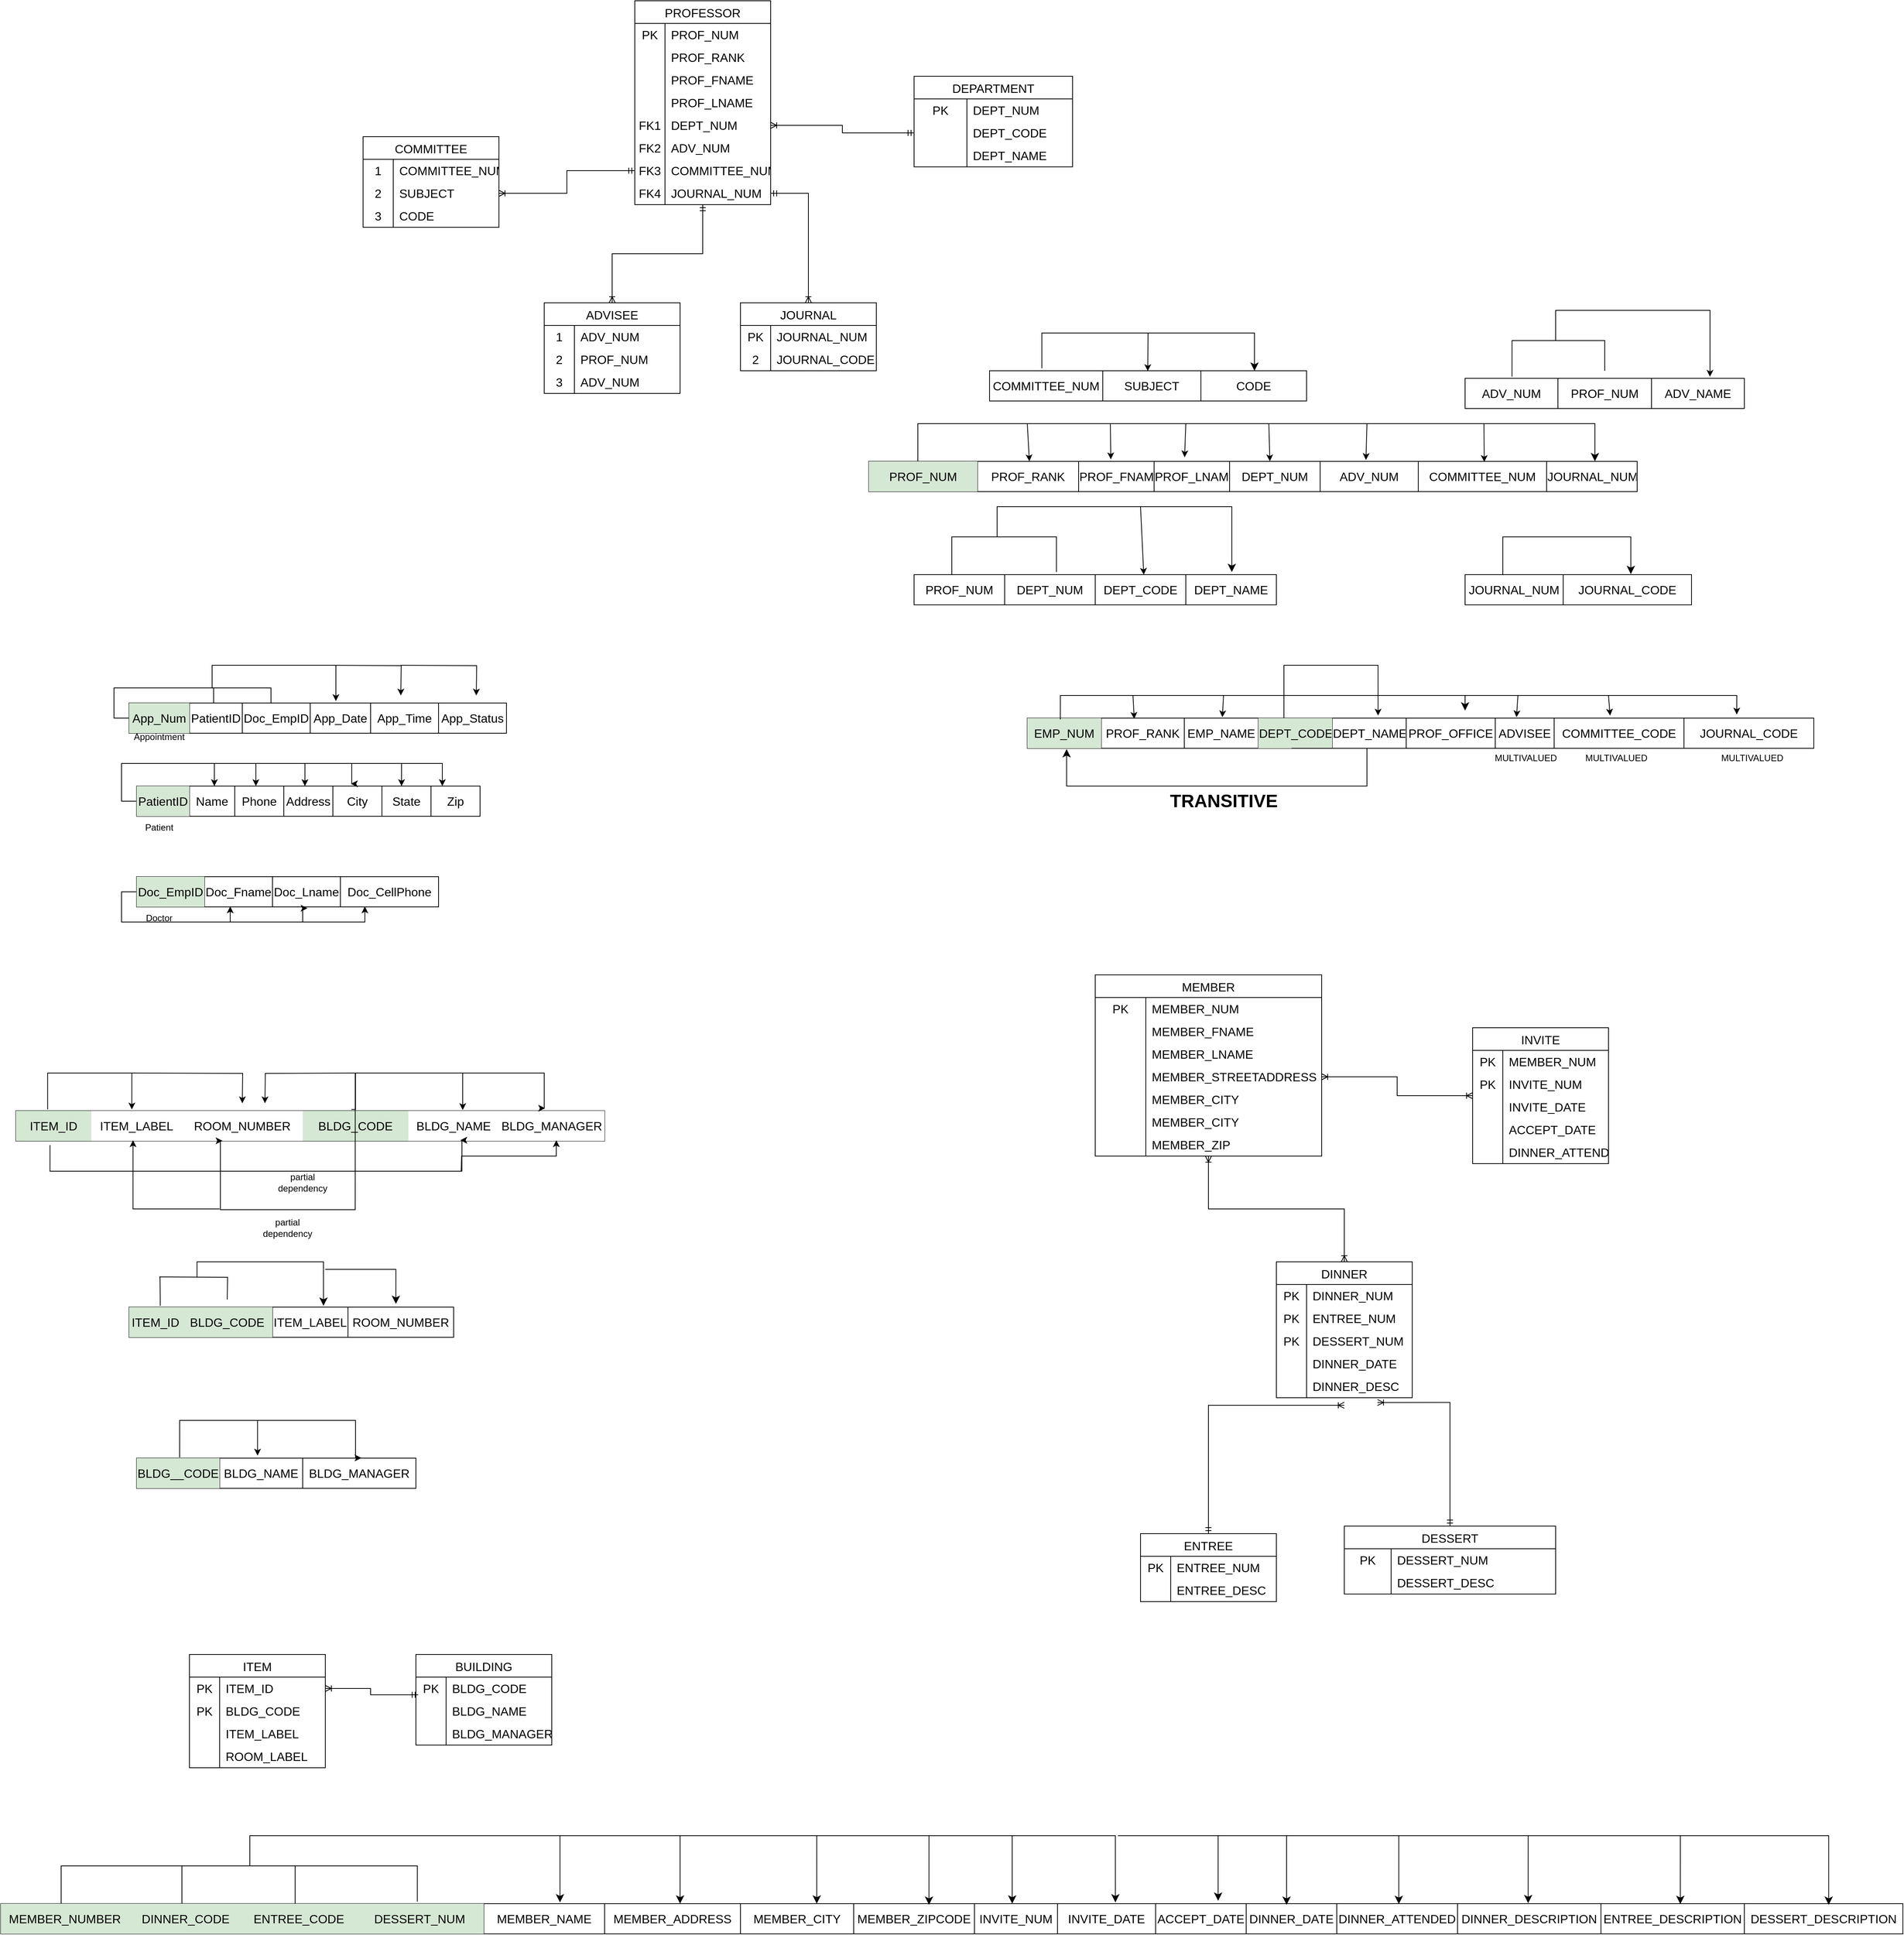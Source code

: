 <mxfile version="23.1.5" type="github">
  <diagram name="Page-1" id="MW_719pMpH5eKl33MDSX">
    <mxGraphModel dx="1544" dy="2081" grid="1" gridSize="10" guides="1" tooltips="1" connect="1" arrows="1" fold="1" page="1" pageScale="1" pageWidth="850" pageHeight="1100" math="0" shadow="0">
      <root>
        <mxCell id="0" />
        <mxCell id="1" parent="0" />
        <mxCell id="WLDPPpvRlOWAVXOPyNu4-1" value="" style="shape=table;startSize=0;container=1;collapsible=0;childLayout=tableLayout;fontSize=16;" parent="1" vertex="1">
          <mxGeometry x="190" y="240" width="455" height="40" as="geometry" />
        </mxCell>
        <mxCell id="WLDPPpvRlOWAVXOPyNu4-2" value="" style="shape=tableRow;horizontal=0;startSize=0;swimlaneHead=0;swimlaneBody=0;strokeColor=inherit;top=0;left=0;bottom=0;right=0;collapsible=0;dropTarget=0;fillColor=none;points=[[0,0.5],[1,0.5]];portConstraint=eastwest;fontSize=16;" parent="WLDPPpvRlOWAVXOPyNu4-1" vertex="1">
          <mxGeometry width="455" height="40" as="geometry" />
        </mxCell>
        <mxCell id="WLDPPpvRlOWAVXOPyNu4-14" value="PatientID" style="shape=partialRectangle;html=1;whiteSpace=wrap;connectable=0;strokeColor=#82b366;overflow=hidden;fillColor=#d5e8d4;top=0;left=0;bottom=0;right=0;pointerEvents=1;fontSize=16;" parent="WLDPPpvRlOWAVXOPyNu4-2" vertex="1">
          <mxGeometry width="70" height="40" as="geometry">
            <mxRectangle width="70" height="40" as="alternateBounds" />
          </mxGeometry>
        </mxCell>
        <mxCell id="WLDPPpvRlOWAVXOPyNu4-3" value="Name" style="shape=partialRectangle;html=1;whiteSpace=wrap;connectable=0;strokeColor=inherit;overflow=hidden;fillColor=none;top=0;left=0;bottom=0;right=0;pointerEvents=1;fontSize=16;" parent="WLDPPpvRlOWAVXOPyNu4-2" vertex="1">
          <mxGeometry x="70" width="60" height="40" as="geometry">
            <mxRectangle width="60" height="40" as="alternateBounds" />
          </mxGeometry>
        </mxCell>
        <mxCell id="WLDPPpvRlOWAVXOPyNu4-4" value="Phone" style="shape=partialRectangle;html=1;whiteSpace=wrap;connectable=0;strokeColor=inherit;overflow=hidden;fillColor=none;top=0;left=0;bottom=0;right=0;pointerEvents=1;fontSize=16;" parent="WLDPPpvRlOWAVXOPyNu4-2" vertex="1">
          <mxGeometry x="130" width="65" height="40" as="geometry">
            <mxRectangle width="65" height="40" as="alternateBounds" />
          </mxGeometry>
        </mxCell>
        <mxCell id="WLDPPpvRlOWAVXOPyNu4-5" value="Address" style="shape=partialRectangle;html=1;whiteSpace=wrap;connectable=0;strokeColor=inherit;overflow=hidden;fillColor=none;top=0;left=0;bottom=0;right=0;pointerEvents=1;fontSize=16;" parent="WLDPPpvRlOWAVXOPyNu4-2" vertex="1">
          <mxGeometry x="195" width="65" height="40" as="geometry">
            <mxRectangle width="65" height="40" as="alternateBounds" />
          </mxGeometry>
        </mxCell>
        <mxCell id="WLDPPpvRlOWAVXOPyNu4-16" value="City" style="shape=partialRectangle;html=1;whiteSpace=wrap;connectable=0;strokeColor=inherit;overflow=hidden;fillColor=none;top=0;left=0;bottom=0;right=0;pointerEvents=1;fontSize=16;" parent="WLDPPpvRlOWAVXOPyNu4-2" vertex="1">
          <mxGeometry x="260" width="65" height="40" as="geometry">
            <mxRectangle width="65" height="40" as="alternateBounds" />
          </mxGeometry>
        </mxCell>
        <mxCell id="WLDPPpvRlOWAVXOPyNu4-17" value="State" style="shape=partialRectangle;html=1;whiteSpace=wrap;connectable=0;strokeColor=inherit;overflow=hidden;fillColor=none;top=0;left=0;bottom=0;right=0;pointerEvents=1;fontSize=16;" parent="WLDPPpvRlOWAVXOPyNu4-2" vertex="1">
          <mxGeometry x="325" width="65" height="40" as="geometry">
            <mxRectangle width="65" height="40" as="alternateBounds" />
          </mxGeometry>
        </mxCell>
        <mxCell id="WLDPPpvRlOWAVXOPyNu4-18" value="Zip" style="shape=partialRectangle;html=1;whiteSpace=wrap;connectable=0;strokeColor=inherit;overflow=hidden;fillColor=none;top=0;left=0;bottom=0;right=0;pointerEvents=1;fontSize=16;" parent="WLDPPpvRlOWAVXOPyNu4-2" vertex="1">
          <mxGeometry x="390" width="65" height="40" as="geometry">
            <mxRectangle width="65" height="40" as="alternateBounds" />
          </mxGeometry>
        </mxCell>
        <mxCell id="WLDPPpvRlOWAVXOPyNu4-73" style="edgeStyle=orthogonalEdgeStyle;rounded=0;orthogonalLoop=1;jettySize=auto;html=1;" parent="WLDPPpvRlOWAVXOPyNu4-1" source="WLDPPpvRlOWAVXOPyNu4-2" edge="1">
          <mxGeometry relative="1" as="geometry">
            <mxPoint x="103" as="targetPoint" />
            <Array as="points">
              <mxPoint x="-20" y="20" />
              <mxPoint x="-20" y="-30" />
              <mxPoint x="103" y="-30" />
            </Array>
          </mxGeometry>
        </mxCell>
        <mxCell id="WLDPPpvRlOWAVXOPyNu4-74" style="edgeStyle=orthogonalEdgeStyle;rounded=0;orthogonalLoop=1;jettySize=auto;html=1;" parent="WLDPPpvRlOWAVXOPyNu4-1" source="WLDPPpvRlOWAVXOPyNu4-2" edge="1">
          <mxGeometry relative="1" as="geometry">
            <mxPoint x="158" as="targetPoint" />
            <Array as="points">
              <mxPoint x="-20" y="20" />
              <mxPoint x="-20" y="-30" />
              <mxPoint x="158" y="-30" />
            </Array>
          </mxGeometry>
        </mxCell>
        <mxCell id="WLDPPpvRlOWAVXOPyNu4-76" style="edgeStyle=orthogonalEdgeStyle;rounded=0;orthogonalLoop=1;jettySize=auto;html=1;" parent="WLDPPpvRlOWAVXOPyNu4-1" source="WLDPPpvRlOWAVXOPyNu4-2" edge="1">
          <mxGeometry relative="1" as="geometry">
            <mxPoint x="223" as="targetPoint" />
            <Array as="points">
              <mxPoint x="-20" y="20" />
              <mxPoint x="-20" y="-30" />
              <mxPoint x="223" y="-30" />
            </Array>
          </mxGeometry>
        </mxCell>
        <mxCell id="WLDPPpvRlOWAVXOPyNu4-77" style="edgeStyle=orthogonalEdgeStyle;rounded=0;orthogonalLoop=1;jettySize=auto;html=1;entryX=0.624;entryY=-0.075;entryDx=0;entryDy=0;entryPerimeter=0;" parent="WLDPPpvRlOWAVXOPyNu4-1" source="WLDPPpvRlOWAVXOPyNu4-2" target="WLDPPpvRlOWAVXOPyNu4-2" edge="1">
          <mxGeometry relative="1" as="geometry">
            <Array as="points">
              <mxPoint x="-20" y="20" />
              <mxPoint x="-20" y="-30" />
              <mxPoint x="285" y="-30" />
              <mxPoint x="285" y="-3" />
            </Array>
          </mxGeometry>
        </mxCell>
        <mxCell id="WLDPPpvRlOWAVXOPyNu4-78" style="edgeStyle=orthogonalEdgeStyle;rounded=0;orthogonalLoop=1;jettySize=auto;html=1;" parent="WLDPPpvRlOWAVXOPyNu4-1" source="WLDPPpvRlOWAVXOPyNu4-2" edge="1">
          <mxGeometry relative="1" as="geometry">
            <mxPoint x="351" as="targetPoint" />
            <Array as="points">
              <mxPoint x="-20" y="20" />
              <mxPoint x="-20" y="-30" />
              <mxPoint x="351" y="-30" />
            </Array>
          </mxGeometry>
        </mxCell>
        <mxCell id="WLDPPpvRlOWAVXOPyNu4-79" style="edgeStyle=orthogonalEdgeStyle;rounded=0;orthogonalLoop=1;jettySize=auto;html=1;" parent="WLDPPpvRlOWAVXOPyNu4-1" source="WLDPPpvRlOWAVXOPyNu4-2" edge="1">
          <mxGeometry relative="1" as="geometry">
            <mxPoint x="405" as="targetPoint" />
            <Array as="points">
              <mxPoint x="-20" y="20" />
              <mxPoint x="-20" y="-30" />
              <mxPoint x="405" y="-30" />
            </Array>
          </mxGeometry>
        </mxCell>
        <mxCell id="WLDPPpvRlOWAVXOPyNu4-15" value="Patient" style="text;html=1;align=center;verticalAlign=middle;whiteSpace=wrap;rounded=0;" parent="1" vertex="1">
          <mxGeometry x="190" y="280" width="60" height="30" as="geometry" />
        </mxCell>
        <mxCell id="WLDPPpvRlOWAVXOPyNu4-19" value="" style="shape=table;startSize=0;container=1;collapsible=0;childLayout=tableLayout;fontSize=16;" parent="1" vertex="1">
          <mxGeometry x="180" y="130" width="500" height="40" as="geometry" />
        </mxCell>
        <mxCell id="WLDPPpvRlOWAVXOPyNu4-20" value="" style="shape=tableRow;horizontal=0;startSize=0;swimlaneHead=0;swimlaneBody=0;strokeColor=inherit;top=0;left=0;bottom=0;right=0;collapsible=0;dropTarget=0;fillColor=none;points=[[0,0.5],[1,0.5]];portConstraint=eastwest;fontSize=16;" parent="WLDPPpvRlOWAVXOPyNu4-19" vertex="1">
          <mxGeometry width="500" height="40" as="geometry" />
        </mxCell>
        <mxCell id="WLDPPpvRlOWAVXOPyNu4-21" value="App_Num" style="shape=partialRectangle;html=1;whiteSpace=wrap;connectable=0;strokeColor=#82b366;overflow=hidden;fillColor=#d5e8d4;top=0;left=0;bottom=0;right=0;pointerEvents=1;fontSize=16;" parent="WLDPPpvRlOWAVXOPyNu4-20" vertex="1">
          <mxGeometry width="80" height="40" as="geometry">
            <mxRectangle width="80" height="40" as="alternateBounds" />
          </mxGeometry>
        </mxCell>
        <mxCell id="WLDPPpvRlOWAVXOPyNu4-22" value="PatientID" style="shape=partialRectangle;html=1;whiteSpace=wrap;connectable=0;strokeColor=inherit;overflow=hidden;fillColor=none;top=0;left=0;bottom=0;right=0;pointerEvents=1;fontSize=16;" parent="WLDPPpvRlOWAVXOPyNu4-20" vertex="1">
          <mxGeometry x="80" width="70" height="40" as="geometry">
            <mxRectangle width="70" height="40" as="alternateBounds" />
          </mxGeometry>
        </mxCell>
        <mxCell id="WLDPPpvRlOWAVXOPyNu4-23" value="Doc_EmpID" style="shape=partialRectangle;html=1;whiteSpace=wrap;connectable=0;strokeColor=inherit;overflow=hidden;fillColor=none;top=0;left=0;bottom=0;right=0;pointerEvents=1;fontSize=16;" parent="WLDPPpvRlOWAVXOPyNu4-20" vertex="1">
          <mxGeometry x="150" width="90" height="40" as="geometry">
            <mxRectangle width="90" height="40" as="alternateBounds" />
          </mxGeometry>
        </mxCell>
        <mxCell id="WLDPPpvRlOWAVXOPyNu4-33" value="App_Date" style="shape=partialRectangle;html=1;whiteSpace=wrap;connectable=0;strokeColor=inherit;overflow=hidden;fillColor=none;top=0;left=0;bottom=0;right=0;pointerEvents=1;fontSize=16;" parent="WLDPPpvRlOWAVXOPyNu4-20" vertex="1">
          <mxGeometry x="240" width="80" height="40" as="geometry">
            <mxRectangle width="80" height="40" as="alternateBounds" />
          </mxGeometry>
        </mxCell>
        <mxCell id="WLDPPpvRlOWAVXOPyNu4-34" value="App_Time" style="shape=partialRectangle;html=1;whiteSpace=wrap;connectable=0;strokeColor=inherit;overflow=hidden;fillColor=none;top=0;left=0;bottom=0;right=0;pointerEvents=1;fontSize=16;" parent="WLDPPpvRlOWAVXOPyNu4-20" vertex="1">
          <mxGeometry x="320" width="90" height="40" as="geometry">
            <mxRectangle width="90" height="40" as="alternateBounds" />
          </mxGeometry>
        </mxCell>
        <mxCell id="WLDPPpvRlOWAVXOPyNu4-35" value="App_Status" style="shape=partialRectangle;html=1;whiteSpace=wrap;connectable=0;strokeColor=inherit;overflow=hidden;fillColor=none;top=0;left=0;bottom=0;right=0;pointerEvents=1;fontSize=16;" parent="WLDPPpvRlOWAVXOPyNu4-20" vertex="1">
          <mxGeometry x="410" width="90" height="40" as="geometry">
            <mxRectangle width="90" height="40" as="alternateBounds" />
          </mxGeometry>
        </mxCell>
        <mxCell id="WLDPPpvRlOWAVXOPyNu4-70" style="edgeStyle=orthogonalEdgeStyle;rounded=0;orthogonalLoop=1;jettySize=auto;html=1;endArrow=none;endFill=0;" parent="WLDPPpvRlOWAVXOPyNu4-19" source="WLDPPpvRlOWAVXOPyNu4-20" edge="1">
          <mxGeometry relative="1" as="geometry">
            <mxPoint x="112" as="targetPoint" />
            <Array as="points">
              <mxPoint x="-20" y="20" />
              <mxPoint x="-20" y="-20" />
              <mxPoint x="112" y="-20" />
            </Array>
          </mxGeometry>
        </mxCell>
        <mxCell id="WLDPPpvRlOWAVXOPyNu4-71" style="edgeStyle=orthogonalEdgeStyle;rounded=0;orthogonalLoop=1;jettySize=auto;html=1;endArrow=none;endFill=0;" parent="WLDPPpvRlOWAVXOPyNu4-19" source="WLDPPpvRlOWAVXOPyNu4-20" edge="1">
          <mxGeometry relative="1" as="geometry">
            <mxPoint x="188" as="targetPoint" />
            <Array as="points">
              <mxPoint x="-20" y="20" />
              <mxPoint x="-20" y="-20" />
              <mxPoint x="188" y="-20" />
            </Array>
          </mxGeometry>
        </mxCell>
        <mxCell id="WLDPPpvRlOWAVXOPyNu4-32" value="Appointment" style="text;html=1;align=center;verticalAlign=middle;whiteSpace=wrap;rounded=0;" parent="1" vertex="1">
          <mxGeometry x="190" y="160" width="60" height="30" as="geometry" />
        </mxCell>
        <mxCell id="WLDPPpvRlOWAVXOPyNu4-37" value="" style="shape=table;startSize=0;container=1;collapsible=0;childLayout=tableLayout;fontSize=16;" parent="1" vertex="1">
          <mxGeometry x="190" y="360" width="400" height="40" as="geometry" />
        </mxCell>
        <mxCell id="WLDPPpvRlOWAVXOPyNu4-38" value="" style="shape=tableRow;horizontal=0;startSize=0;swimlaneHead=0;swimlaneBody=0;strokeColor=inherit;top=0;left=0;bottom=0;right=0;collapsible=0;dropTarget=0;fillColor=none;points=[[0,0.5],[1,0.5]];portConstraint=eastwest;fontSize=16;" parent="WLDPPpvRlOWAVXOPyNu4-37" vertex="1">
          <mxGeometry width="400" height="40" as="geometry" />
        </mxCell>
        <mxCell id="WLDPPpvRlOWAVXOPyNu4-39" value="Doc_EmpID" style="shape=partialRectangle;html=1;whiteSpace=wrap;connectable=0;strokeColor=#82b366;overflow=hidden;fillColor=#d5e8d4;top=0;left=0;bottom=0;right=0;pointerEvents=1;fontSize=16;" parent="WLDPPpvRlOWAVXOPyNu4-38" vertex="1">
          <mxGeometry width="90" height="40" as="geometry">
            <mxRectangle width="90" height="40" as="alternateBounds" />
          </mxGeometry>
        </mxCell>
        <mxCell id="WLDPPpvRlOWAVXOPyNu4-40" value="Doc_Fname" style="shape=partialRectangle;html=1;whiteSpace=wrap;connectable=0;strokeColor=inherit;overflow=hidden;fillColor=none;top=0;left=0;bottom=0;right=0;pointerEvents=1;fontSize=16;" parent="WLDPPpvRlOWAVXOPyNu4-38" vertex="1">
          <mxGeometry x="90" width="90" height="40" as="geometry">
            <mxRectangle width="90" height="40" as="alternateBounds" />
          </mxGeometry>
        </mxCell>
        <mxCell id="WLDPPpvRlOWAVXOPyNu4-41" value="Doc_Lname" style="shape=partialRectangle;html=1;whiteSpace=wrap;connectable=0;strokeColor=inherit;overflow=hidden;fillColor=none;top=0;left=0;bottom=0;right=0;pointerEvents=1;fontSize=16;" parent="WLDPPpvRlOWAVXOPyNu4-38" vertex="1">
          <mxGeometry x="180" width="90" height="40" as="geometry">
            <mxRectangle width="90" height="40" as="alternateBounds" />
          </mxGeometry>
        </mxCell>
        <mxCell id="WLDPPpvRlOWAVXOPyNu4-50" value="Doc_CellPhone" style="shape=partialRectangle;html=1;whiteSpace=wrap;connectable=0;strokeColor=inherit;overflow=hidden;fillColor=none;top=0;left=0;bottom=0;right=0;pointerEvents=1;fontSize=16;" parent="WLDPPpvRlOWAVXOPyNu4-38" vertex="1">
          <mxGeometry x="270" width="130" height="40" as="geometry">
            <mxRectangle width="130" height="40" as="alternateBounds" />
          </mxGeometry>
        </mxCell>
        <mxCell id="WLDPPpvRlOWAVXOPyNu4-81" style="edgeStyle=orthogonalEdgeStyle;rounded=0;orthogonalLoop=1;jettySize=auto;html=1;entryX=0.31;entryY=0.985;entryDx=0;entryDy=0;entryPerimeter=0;" parent="WLDPPpvRlOWAVXOPyNu4-37" source="WLDPPpvRlOWAVXOPyNu4-38" target="WLDPPpvRlOWAVXOPyNu4-38" edge="1">
          <mxGeometry relative="1" as="geometry" />
        </mxCell>
        <mxCell id="WLDPPpvRlOWAVXOPyNu4-83" style="edgeStyle=orthogonalEdgeStyle;rounded=0;orthogonalLoop=1;jettySize=auto;html=1;entryX=0.756;entryY=0.985;entryDx=0;entryDy=0;entryPerimeter=0;" parent="WLDPPpvRlOWAVXOPyNu4-37" source="WLDPPpvRlOWAVXOPyNu4-38" target="WLDPPpvRlOWAVXOPyNu4-38" edge="1">
          <mxGeometry relative="1" as="geometry" />
        </mxCell>
        <mxCell id="WLDPPpvRlOWAVXOPyNu4-52" value="Doctor" style="text;html=1;align=center;verticalAlign=middle;whiteSpace=wrap;rounded=0;" parent="1" vertex="1">
          <mxGeometry x="190" y="400" width="60" height="30" as="geometry" />
        </mxCell>
        <mxCell id="WLDPPpvRlOWAVXOPyNu4-82" style="edgeStyle=orthogonalEdgeStyle;rounded=0;orthogonalLoop=1;jettySize=auto;html=1;entryX=0.566;entryY=1.045;entryDx=0;entryDy=0;entryPerimeter=0;" parent="1" source="WLDPPpvRlOWAVXOPyNu4-38" target="WLDPPpvRlOWAVXOPyNu4-38" edge="1">
          <mxGeometry relative="1" as="geometry">
            <Array as="points">
              <mxPoint x="170" y="380" />
              <mxPoint x="170" y="420" />
              <mxPoint x="410" y="420" />
              <mxPoint x="410" y="402" />
            </Array>
          </mxGeometry>
        </mxCell>
        <mxCell id="WLDPPpvRlOWAVXOPyNu4-86" value="" style="endArrow=classic;html=1;rounded=0;edgeStyle=orthogonalEdgeStyle;entryX=0.548;entryY=-0.065;entryDx=0;entryDy=0;entryPerimeter=0;" parent="1" target="WLDPPpvRlOWAVXOPyNu4-20" edge="1">
          <mxGeometry width="50" height="50" relative="1" as="geometry">
            <mxPoint x="290" y="110" as="sourcePoint" />
            <mxPoint x="460" y="80" as="targetPoint" />
            <Array as="points">
              <mxPoint x="290" y="80" />
              <mxPoint x="454" y="80" />
            </Array>
          </mxGeometry>
        </mxCell>
        <mxCell id="WLDPPpvRlOWAVXOPyNu4-87" value="" style="endArrow=classic;html=1;rounded=0;edgeStyle=orthogonalEdgeStyle;" parent="1" edge="1">
          <mxGeometry width="50" height="50" relative="1" as="geometry">
            <mxPoint x="450" y="80" as="sourcePoint" />
            <mxPoint x="540" y="120" as="targetPoint" />
          </mxGeometry>
        </mxCell>
        <mxCell id="WLDPPpvRlOWAVXOPyNu4-88" value="" style="endArrow=classic;html=1;rounded=0;edgeStyle=orthogonalEdgeStyle;" parent="1" edge="1">
          <mxGeometry width="50" height="50" relative="1" as="geometry">
            <mxPoint x="540" y="80" as="sourcePoint" />
            <mxPoint x="640" y="120" as="targetPoint" />
          </mxGeometry>
        </mxCell>
        <mxCell id="D1UHIyONXExDo8GBItgu-14" value="" style="shape=table;startSize=0;container=1;collapsible=0;childLayout=tableLayout;fontSize=16;swimlaneLine=1;" parent="1" vertex="1">
          <mxGeometry x="30" y="670" width="780" height="40" as="geometry" />
        </mxCell>
        <mxCell id="D1UHIyONXExDo8GBItgu-23" value="" style="shape=tableRow;horizontal=0;startSize=0;swimlaneHead=0;swimlaneBody=0;top=0;left=0;bottom=0;right=0;collapsible=0;dropTarget=0;points=[[0,0.5],[1,0.5]];portConstraint=eastwest;fontSize=16;" parent="D1UHIyONXExDo8GBItgu-14" vertex="1">
          <mxGeometry width="780" height="40" as="geometry" />
        </mxCell>
        <mxCell id="D1UHIyONXExDo8GBItgu-24" value="ITEM_ID" style="shape=partialRectangle;html=1;whiteSpace=wrap;connectable=0;strokeColor=#82b366;overflow=hidden;fillColor=#d5e8d4;top=0;left=0;bottom=0;right=0;pointerEvents=1;fontSize=16;" parent="D1UHIyONXExDo8GBItgu-23" vertex="1">
          <mxGeometry width="100" height="40" as="geometry">
            <mxRectangle width="100" height="40" as="alternateBounds" />
          </mxGeometry>
        </mxCell>
        <mxCell id="D1UHIyONXExDo8GBItgu-25" value="ITEM_LABEL" style="shape=partialRectangle;html=1;whiteSpace=wrap;connectable=0;strokeColor=inherit;overflow=hidden;fillColor=none;top=0;left=0;bottom=0;right=0;pointerEvents=1;fontSize=16;" parent="D1UHIyONXExDo8GBItgu-23" vertex="1">
          <mxGeometry x="100" width="120" height="40" as="geometry">
            <mxRectangle width="120" height="40" as="alternateBounds" />
          </mxGeometry>
        </mxCell>
        <mxCell id="D1UHIyONXExDo8GBItgu-26" value="ROOM_NUMBER" style="shape=partialRectangle;html=1;whiteSpace=wrap;connectable=0;strokeColor=inherit;overflow=hidden;fillColor=none;top=0;left=0;bottom=0;right=0;pointerEvents=1;fontSize=16;" parent="D1UHIyONXExDo8GBItgu-23" vertex="1">
          <mxGeometry x="220" width="160" height="40" as="geometry">
            <mxRectangle width="160" height="40" as="alternateBounds" />
          </mxGeometry>
        </mxCell>
        <mxCell id="D1UHIyONXExDo8GBItgu-27" value="BLDG_CODE" style="shape=partialRectangle;html=1;whiteSpace=wrap;connectable=0;strokeColor=#82b366;overflow=hidden;fillColor=#d5e8d4;top=0;left=0;bottom=0;right=0;pointerEvents=1;fontSize=16;" parent="D1UHIyONXExDo8GBItgu-23" vertex="1">
          <mxGeometry x="380" width="140" height="40" as="geometry">
            <mxRectangle width="140" height="40" as="alternateBounds" />
          </mxGeometry>
        </mxCell>
        <mxCell id="D1UHIyONXExDo8GBItgu-28" value="BLDG_NAME" style="shape=partialRectangle;html=1;whiteSpace=wrap;connectable=0;strokeColor=inherit;overflow=hidden;fillColor=none;top=0;left=0;bottom=0;right=0;pointerEvents=1;fontSize=16;" parent="D1UHIyONXExDo8GBItgu-23" vertex="1">
          <mxGeometry x="520" width="120" height="40" as="geometry">
            <mxRectangle width="120" height="40" as="alternateBounds" />
          </mxGeometry>
        </mxCell>
        <mxCell id="D1UHIyONXExDo8GBItgu-29" value="BLDG_MANAGER" style="shape=partialRectangle;html=1;whiteSpace=wrap;connectable=0;strokeColor=inherit;overflow=hidden;fillColor=none;top=0;left=0;bottom=0;right=0;pointerEvents=1;fontSize=16;" parent="D1UHIyONXExDo8GBItgu-23" vertex="1">
          <mxGeometry x="640" width="140" height="40" as="geometry">
            <mxRectangle width="140" height="40" as="alternateBounds" />
          </mxGeometry>
        </mxCell>
        <mxCell id="d2CoVcavQI583WoigCIx-1" value="" style="endArrow=classic;html=1;rounded=0;exitX=0.57;exitY=-0.045;exitDx=0;exitDy=0;exitPerimeter=0;edgeStyle=orthogonalEdgeStyle;entryX=0.759;entryY=-0.025;entryDx=0;entryDy=0;entryPerimeter=0;" edge="1" parent="D1UHIyONXExDo8GBItgu-14" source="D1UHIyONXExDo8GBItgu-23" target="D1UHIyONXExDo8GBItgu-23">
          <mxGeometry width="50" height="50" relative="1" as="geometry">
            <mxPoint x="370" y="-40" as="sourcePoint" />
            <mxPoint x="590" y="-60" as="targetPoint" />
            <Array as="points">
              <mxPoint x="450" y="-2" />
              <mxPoint x="450" y="-50" />
              <mxPoint x="592" y="-50" />
            </Array>
          </mxGeometry>
        </mxCell>
        <mxCell id="d2CoVcavQI583WoigCIx-3" value="" style="endArrow=classic;html=1;rounded=0;exitX=0.054;exitY=-0.045;exitDx=0;exitDy=0;exitPerimeter=0;edgeStyle=orthogonalEdgeStyle;entryX=0.197;entryY=-0.045;entryDx=0;entryDy=0;entryPerimeter=0;" edge="1" parent="D1UHIyONXExDo8GBItgu-14" source="D1UHIyONXExDo8GBItgu-14" target="D1UHIyONXExDo8GBItgu-23">
          <mxGeometry width="50" height="50" relative="1" as="geometry">
            <mxPoint x="370" y="-20" as="sourcePoint" />
            <mxPoint x="150" y="-50" as="targetPoint" />
            <Array as="points">
              <mxPoint x="42" y="-50" />
              <mxPoint x="154" y="-50" />
            </Array>
          </mxGeometry>
        </mxCell>
        <mxCell id="d2CoVcavQI583WoigCIx-6" value="" style="endArrow=classic;html=1;rounded=0;exitX=0.058;exitY=1.135;exitDx=0;exitDy=0;exitPerimeter=0;edgeStyle=orthogonalEdgeStyle;entryX=0.755;entryY=0.975;entryDx=0;entryDy=0;entryPerimeter=0;" edge="1" parent="D1UHIyONXExDo8GBItgu-14" source="D1UHIyONXExDo8GBItgu-14" target="D1UHIyONXExDo8GBItgu-23">
          <mxGeometry width="50" height="50" relative="1" as="geometry">
            <mxPoint x="365" y="200" as="sourcePoint" />
            <mxPoint x="590" y="120" as="targetPoint" />
            <Array as="points">
              <mxPoint x="45" y="80" />
              <mxPoint x="591" y="80" />
              <mxPoint x="591" y="39" />
            </Array>
          </mxGeometry>
        </mxCell>
        <mxCell id="d2CoVcavQI583WoigCIx-2" value="" style="endArrow=classic;html=1;rounded=0;edgeStyle=orthogonalEdgeStyle;entryX=0.899;entryY=-0.085;entryDx=0;entryDy=0;entryPerimeter=0;" edge="1" parent="1" target="D1UHIyONXExDo8GBItgu-23">
          <mxGeometry width="50" height="50" relative="1" as="geometry">
            <mxPoint x="620" y="620" as="sourcePoint" />
            <mxPoint x="730" y="620" as="targetPoint" />
            <Array as="points">
              <mxPoint x="730" y="620" />
              <mxPoint x="730" y="667" />
            </Array>
          </mxGeometry>
        </mxCell>
        <mxCell id="d2CoVcavQI583WoigCIx-4" value="" style="endArrow=classic;html=1;rounded=0;edgeStyle=orthogonalEdgeStyle;" edge="1" parent="1">
          <mxGeometry width="50" height="50" relative="1" as="geometry">
            <mxPoint x="180" y="620" as="sourcePoint" />
            <mxPoint x="330" y="660" as="targetPoint" />
          </mxGeometry>
        </mxCell>
        <mxCell id="d2CoVcavQI583WoigCIx-5" value="" style="endArrow=classic;html=1;rounded=0;edgeStyle=orthogonalEdgeStyle;" edge="1" parent="1">
          <mxGeometry width="50" height="50" relative="1" as="geometry">
            <mxPoint x="480" y="620" as="sourcePoint" />
            <mxPoint x="360" y="660" as="targetPoint" />
          </mxGeometry>
        </mxCell>
        <mxCell id="d2CoVcavQI583WoigCIx-7" value="" style="endArrow=classic;html=1;rounded=0;edgeStyle=orthogonalEdgeStyle;entryX=0.918;entryY=0.975;entryDx=0;entryDy=0;entryPerimeter=0;" edge="1" parent="1" target="D1UHIyONXExDo8GBItgu-23">
          <mxGeometry width="50" height="50" relative="1" as="geometry">
            <mxPoint x="620" y="750" as="sourcePoint" />
            <mxPoint x="750" y="750" as="targetPoint" />
          </mxGeometry>
        </mxCell>
        <mxCell id="d2CoVcavQI583WoigCIx-8" value="partial dependency" style="text;html=1;align=center;verticalAlign=middle;whiteSpace=wrap;rounded=0;" vertex="1" parent="1">
          <mxGeometry x="380" y="750" width="60" height="30" as="geometry" />
        </mxCell>
        <mxCell id="d2CoVcavQI583WoigCIx-9" value="" style="endArrow=classic;html=1;rounded=0;exitX=0.576;exitY=0.975;exitDx=0;exitDy=0;exitPerimeter=0;edgeStyle=orthogonalEdgeStyle;entryX=0.351;entryY=0.995;entryDx=0;entryDy=0;entryPerimeter=0;" edge="1" parent="1" target="D1UHIyONXExDo8GBItgu-23">
          <mxGeometry width="50" height="50" relative="1" as="geometry">
            <mxPoint x="479.64" y="620" as="sourcePoint" />
            <mxPoint x="300.36" y="731" as="targetPoint" />
            <Array as="points">
              <mxPoint x="480" y="801" />
              <mxPoint x="301" y="801" />
              <mxPoint x="301" y="710" />
            </Array>
          </mxGeometry>
        </mxCell>
        <mxCell id="d2CoVcavQI583WoigCIx-10" value="partial dependency" style="text;html=1;align=center;verticalAlign=middle;whiteSpace=wrap;rounded=0;" vertex="1" parent="1">
          <mxGeometry x="360" y="810" width="60" height="30" as="geometry" />
        </mxCell>
        <mxCell id="d2CoVcavQI583WoigCIx-11" value="" style="endArrow=classic;html=1;rounded=0;edgeStyle=orthogonalEdgeStyle;entryX=0.199;entryY=0.975;entryDx=0;entryDy=0;entryPerimeter=0;" edge="1" parent="1" target="D1UHIyONXExDo8GBItgu-23">
          <mxGeometry width="50" height="50" relative="1" as="geometry">
            <mxPoint x="300" y="800" as="sourcePoint" />
            <mxPoint x="180" y="800" as="targetPoint" />
            <Array as="points">
              <mxPoint x="185" y="800" />
            </Array>
          </mxGeometry>
        </mxCell>
        <mxCell id="d2CoVcavQI583WoigCIx-12" value="" style="shape=table;startSize=0;container=1;collapsible=0;childLayout=tableLayout;fontSize=16;" vertex="1" parent="1">
          <mxGeometry x="180" y="930" width="430" height="40" as="geometry" />
        </mxCell>
        <mxCell id="d2CoVcavQI583WoigCIx-29" style="shape=tableRow;horizontal=0;startSize=0;swimlaneHead=0;swimlaneBody=0;strokeColor=inherit;top=0;left=0;bottom=0;right=0;collapsible=0;dropTarget=0;fillColor=none;points=[[0,0.5],[1,0.5]];portConstraint=eastwest;fontSize=16;" vertex="1" parent="d2CoVcavQI583WoigCIx-12">
          <mxGeometry width="430" height="40" as="geometry" />
        </mxCell>
        <mxCell id="d2CoVcavQI583WoigCIx-30" value="ITEM_ID" style="shape=partialRectangle;html=1;whiteSpace=wrap;connectable=0;strokeColor=#82b366;overflow=hidden;fillColor=#d5e8d4;top=0;left=0;bottom=0;right=0;pointerEvents=1;fontSize=16;" vertex="1" parent="d2CoVcavQI583WoigCIx-29">
          <mxGeometry width="70" height="40" as="geometry">
            <mxRectangle width="70" height="40" as="alternateBounds" />
          </mxGeometry>
        </mxCell>
        <mxCell id="d2CoVcavQI583WoigCIx-32" value="BLDG_CODE" style="shape=partialRectangle;html=1;whiteSpace=wrap;connectable=0;strokeColor=#82b366;overflow=hidden;fillColor=#d5e8d4;top=0;left=0;bottom=0;right=0;pointerEvents=1;fontSize=16;" vertex="1" parent="d2CoVcavQI583WoigCIx-29">
          <mxGeometry x="70" width="120" height="40" as="geometry">
            <mxRectangle width="120" height="40" as="alternateBounds" />
          </mxGeometry>
        </mxCell>
        <mxCell id="d2CoVcavQI583WoigCIx-33" value="ITEM_LABEL" style="shape=partialRectangle;html=1;whiteSpace=wrap;connectable=0;strokeColor=inherit;overflow=hidden;fillColor=none;top=0;left=0;bottom=0;right=0;pointerEvents=1;fontSize=16;" vertex="1" parent="d2CoVcavQI583WoigCIx-29">
          <mxGeometry x="190" width="100" height="40" as="geometry">
            <mxRectangle width="100" height="40" as="alternateBounds" />
          </mxGeometry>
        </mxCell>
        <mxCell id="d2CoVcavQI583WoigCIx-34" value="ROOM_NUMBER" style="shape=partialRectangle;html=1;whiteSpace=wrap;connectable=0;strokeColor=inherit;overflow=hidden;fillColor=none;top=0;left=0;bottom=0;right=0;pointerEvents=1;fontSize=16;" vertex="1" parent="d2CoVcavQI583WoigCIx-29">
          <mxGeometry x="290" width="140" height="40" as="geometry">
            <mxRectangle width="140" height="40" as="alternateBounds" />
          </mxGeometry>
        </mxCell>
        <mxCell id="d2CoVcavQI583WoigCIx-36" value="" style="shape=table;startSize=0;container=1;collapsible=0;childLayout=tableLayout;fontSize=16;" vertex="1" parent="1">
          <mxGeometry x="190" y="1130" width="370" height="40" as="geometry" />
        </mxCell>
        <mxCell id="d2CoVcavQI583WoigCIx-37" value="" style="shape=tableRow;horizontal=0;startSize=0;swimlaneHead=0;swimlaneBody=0;strokeColor=inherit;top=0;left=0;bottom=0;right=0;collapsible=0;dropTarget=0;fillColor=none;points=[[0,0.5],[1,0.5]];portConstraint=eastwest;fontSize=16;" vertex="1" parent="d2CoVcavQI583WoigCIx-36">
          <mxGeometry width="370" height="40" as="geometry" />
        </mxCell>
        <mxCell id="d2CoVcavQI583WoigCIx-38" value="BLDG__CODE" style="shape=partialRectangle;html=1;whiteSpace=wrap;connectable=0;strokeColor=#82b366;overflow=hidden;fillColor=#d5e8d4;top=0;left=0;bottom=0;right=0;pointerEvents=1;fontSize=16;" vertex="1" parent="d2CoVcavQI583WoigCIx-37">
          <mxGeometry width="110" height="40" as="geometry">
            <mxRectangle width="110" height="40" as="alternateBounds" />
          </mxGeometry>
        </mxCell>
        <mxCell id="d2CoVcavQI583WoigCIx-39" value="BLDG_NAME" style="shape=partialRectangle;html=1;whiteSpace=wrap;connectable=0;strokeColor=inherit;overflow=hidden;fillColor=none;top=0;left=0;bottom=0;right=0;pointerEvents=1;fontSize=16;" vertex="1" parent="d2CoVcavQI583WoigCIx-37">
          <mxGeometry x="110" width="110" height="40" as="geometry">
            <mxRectangle width="110" height="40" as="alternateBounds" />
          </mxGeometry>
        </mxCell>
        <mxCell id="d2CoVcavQI583WoigCIx-51" value="BLDG_MANAGER" style="shape=partialRectangle;html=1;whiteSpace=wrap;connectable=0;strokeColor=inherit;overflow=hidden;fillColor=none;top=0;left=0;bottom=0;right=0;pointerEvents=1;fontSize=16;" vertex="1" parent="d2CoVcavQI583WoigCIx-37">
          <mxGeometry x="220" width="150" height="40" as="geometry">
            <mxRectangle width="150" height="40" as="alternateBounds" />
          </mxGeometry>
        </mxCell>
        <mxCell id="d2CoVcavQI583WoigCIx-52" value="" style="endArrow=classic;html=1;rounded=0;exitX=0.154;exitY=-0.025;exitDx=0;exitDy=0;exitPerimeter=0;edgeStyle=orthogonalEdgeStyle;entryX=0.433;entryY=-0.085;entryDx=0;entryDy=0;entryPerimeter=0;" edge="1" parent="d2CoVcavQI583WoigCIx-36" source="d2CoVcavQI583WoigCIx-37" target="d2CoVcavQI583WoigCIx-37">
          <mxGeometry width="50" height="50" relative="1" as="geometry">
            <mxPoint x="10" y="-20" as="sourcePoint" />
            <mxPoint x="160" y="-80" as="targetPoint" />
            <Array as="points">
              <mxPoint x="57" y="-50" />
              <mxPoint x="160" y="-50" />
            </Array>
          </mxGeometry>
        </mxCell>
        <mxCell id="d2CoVcavQI583WoigCIx-53" value="" style="endArrow=classic;html=1;rounded=0;edgeStyle=orthogonalEdgeStyle;entryX=0.805;entryY=-0.005;entryDx=0;entryDy=0;entryPerimeter=0;" edge="1" parent="1" target="d2CoVcavQI583WoigCIx-37">
          <mxGeometry width="50" height="50" relative="1" as="geometry">
            <mxPoint x="350" y="1080" as="sourcePoint" />
            <mxPoint x="490" y="1080" as="targetPoint" />
            <Array as="points">
              <mxPoint x="480" y="1080" />
              <mxPoint x="480" y="1130" />
            </Array>
          </mxGeometry>
        </mxCell>
        <mxCell id="d2CoVcavQI583WoigCIx-55" value="" style="endArrow=none;html=1;rounded=0;exitX=0.096;exitY=-0.045;exitDx=0;exitDy=0;exitPerimeter=0;edgeStyle=orthogonalEdgeStyle;" edge="1" parent="1" source="d2CoVcavQI583WoigCIx-29">
          <mxGeometry width="50" height="50" relative="1" as="geometry">
            <mxPoint x="200" y="1010" as="sourcePoint" />
            <mxPoint x="221" y="890" as="targetPoint" />
            <Array as="points">
              <mxPoint x="221" y="920" />
              <mxPoint x="221" y="920" />
            </Array>
          </mxGeometry>
        </mxCell>
        <mxCell id="d2CoVcavQI583WoigCIx-56" value="" style="endArrow=none;html=1;rounded=0;edgeStyle=orthogonalEdgeStyle;" edge="1" parent="1">
          <mxGeometry width="50" height="50" relative="1" as="geometry">
            <mxPoint x="220" y="890" as="sourcePoint" />
            <mxPoint x="310" y="920" as="targetPoint" />
          </mxGeometry>
        </mxCell>
        <mxCell id="d2CoVcavQI583WoigCIx-57" value="" style="edgeStyle=elbowEdgeStyle;elbow=vertical;endArrow=classic;html=1;curved=0;rounded=0;endSize=8;startSize=8;entryX=0.599;entryY=-0.045;entryDx=0;entryDy=0;entryPerimeter=0;" edge="1" parent="1" target="d2CoVcavQI583WoigCIx-29">
          <mxGeometry width="50" height="50" relative="1" as="geometry">
            <mxPoint x="270" y="890" as="sourcePoint" />
            <mxPoint x="440" y="870" as="targetPoint" />
            <Array as="points">
              <mxPoint x="360" y="870" />
            </Array>
          </mxGeometry>
        </mxCell>
        <mxCell id="d2CoVcavQI583WoigCIx-58" value="" style="edgeStyle=segmentEdgeStyle;endArrow=classic;html=1;curved=0;rounded=0;endSize=8;startSize=8;entryX=0.822;entryY=-0.105;entryDx=0;entryDy=0;entryPerimeter=0;" edge="1" parent="1" target="d2CoVcavQI583WoigCIx-29">
          <mxGeometry width="50" height="50" relative="1" as="geometry">
            <mxPoint x="440" y="880" as="sourcePoint" />
            <mxPoint x="530" y="820" as="targetPoint" />
          </mxGeometry>
        </mxCell>
        <mxCell id="d2CoVcavQI583WoigCIx-59" value="ITEM" style="shape=table;startSize=30;container=1;collapsible=0;childLayout=tableLayout;fixedRows=1;rowLines=0;fontStyle=0;strokeColor=default;fontSize=16;" vertex="1" parent="1">
          <mxGeometry x="260" y="1390" width="180" height="150" as="geometry" />
        </mxCell>
        <mxCell id="d2CoVcavQI583WoigCIx-60" value="" style="shape=tableRow;horizontal=0;startSize=0;swimlaneHead=0;swimlaneBody=0;top=0;left=0;bottom=0;right=0;collapsible=0;dropTarget=0;fillColor=none;points=[[0,0.5],[1,0.5]];portConstraint=eastwest;strokeColor=inherit;fontSize=16;" vertex="1" parent="d2CoVcavQI583WoigCIx-59">
          <mxGeometry y="30" width="180" height="30" as="geometry" />
        </mxCell>
        <mxCell id="d2CoVcavQI583WoigCIx-61" value="PK" style="shape=partialRectangle;html=1;whiteSpace=wrap;connectable=0;fillColor=none;top=0;left=0;bottom=0;right=0;overflow=hidden;pointerEvents=1;strokeColor=inherit;fontSize=16;" vertex="1" parent="d2CoVcavQI583WoigCIx-60">
          <mxGeometry width="40" height="30" as="geometry">
            <mxRectangle width="40" height="30" as="alternateBounds" />
          </mxGeometry>
        </mxCell>
        <mxCell id="d2CoVcavQI583WoigCIx-62" value="ITEM_ID" style="shape=partialRectangle;html=1;whiteSpace=wrap;connectable=0;fillColor=none;top=0;left=0;bottom=0;right=0;align=left;spacingLeft=6;overflow=hidden;strokeColor=inherit;fontSize=16;" vertex="1" parent="d2CoVcavQI583WoigCIx-60">
          <mxGeometry x="40" width="140" height="30" as="geometry">
            <mxRectangle width="140" height="30" as="alternateBounds" />
          </mxGeometry>
        </mxCell>
        <mxCell id="d2CoVcavQI583WoigCIx-63" value="" style="shape=tableRow;horizontal=0;startSize=0;swimlaneHead=0;swimlaneBody=0;top=0;left=0;bottom=0;right=0;collapsible=0;dropTarget=0;fillColor=none;points=[[0,0.5],[1,0.5]];portConstraint=eastwest;strokeColor=inherit;fontSize=16;" vertex="1" parent="d2CoVcavQI583WoigCIx-59">
          <mxGeometry y="60" width="180" height="30" as="geometry" />
        </mxCell>
        <mxCell id="d2CoVcavQI583WoigCIx-64" value="PK" style="shape=partialRectangle;html=1;whiteSpace=wrap;connectable=0;fillColor=none;top=0;left=0;bottom=0;right=0;overflow=hidden;strokeColor=inherit;fontSize=16;" vertex="1" parent="d2CoVcavQI583WoigCIx-63">
          <mxGeometry width="40" height="30" as="geometry">
            <mxRectangle width="40" height="30" as="alternateBounds" />
          </mxGeometry>
        </mxCell>
        <mxCell id="d2CoVcavQI583WoigCIx-65" value="BLDG_CODE" style="shape=partialRectangle;html=1;whiteSpace=wrap;connectable=0;fillColor=none;top=0;left=0;bottom=0;right=0;align=left;spacingLeft=6;overflow=hidden;strokeColor=inherit;fontSize=16;" vertex="1" parent="d2CoVcavQI583WoigCIx-63">
          <mxGeometry x="40" width="140" height="30" as="geometry">
            <mxRectangle width="140" height="30" as="alternateBounds" />
          </mxGeometry>
        </mxCell>
        <mxCell id="d2CoVcavQI583WoigCIx-66" value="" style="shape=tableRow;horizontal=0;startSize=0;swimlaneHead=0;swimlaneBody=0;top=0;left=0;bottom=0;right=0;collapsible=0;dropTarget=0;fillColor=none;points=[[0,0.5],[1,0.5]];portConstraint=eastwest;strokeColor=inherit;fontSize=16;" vertex="1" parent="d2CoVcavQI583WoigCIx-59">
          <mxGeometry y="90" width="180" height="30" as="geometry" />
        </mxCell>
        <mxCell id="d2CoVcavQI583WoigCIx-67" value="" style="shape=partialRectangle;html=1;whiteSpace=wrap;connectable=0;fillColor=none;top=0;left=0;bottom=0;right=0;overflow=hidden;strokeColor=inherit;fontSize=16;" vertex="1" parent="d2CoVcavQI583WoigCIx-66">
          <mxGeometry width="40" height="30" as="geometry">
            <mxRectangle width="40" height="30" as="alternateBounds" />
          </mxGeometry>
        </mxCell>
        <mxCell id="d2CoVcavQI583WoigCIx-68" value="ITEM_LABEL" style="shape=partialRectangle;html=1;whiteSpace=wrap;connectable=0;fillColor=none;top=0;left=0;bottom=0;right=0;align=left;spacingLeft=6;overflow=hidden;strokeColor=inherit;fontSize=16;" vertex="1" parent="d2CoVcavQI583WoigCIx-66">
          <mxGeometry x="40" width="140" height="30" as="geometry">
            <mxRectangle width="140" height="30" as="alternateBounds" />
          </mxGeometry>
        </mxCell>
        <mxCell id="d2CoVcavQI583WoigCIx-69" style="shape=tableRow;horizontal=0;startSize=0;swimlaneHead=0;swimlaneBody=0;top=0;left=0;bottom=0;right=0;collapsible=0;dropTarget=0;fillColor=none;points=[[0,0.5],[1,0.5]];portConstraint=eastwest;strokeColor=inherit;fontSize=16;" vertex="1" parent="d2CoVcavQI583WoigCIx-59">
          <mxGeometry y="120" width="180" height="30" as="geometry" />
        </mxCell>
        <mxCell id="d2CoVcavQI583WoigCIx-70" style="shape=partialRectangle;html=1;whiteSpace=wrap;connectable=0;fillColor=none;top=0;left=0;bottom=0;right=0;overflow=hidden;strokeColor=inherit;fontSize=16;" vertex="1" parent="d2CoVcavQI583WoigCIx-69">
          <mxGeometry width="40" height="30" as="geometry">
            <mxRectangle width="40" height="30" as="alternateBounds" />
          </mxGeometry>
        </mxCell>
        <mxCell id="d2CoVcavQI583WoigCIx-71" value="ROOM_LABEL" style="shape=partialRectangle;html=1;whiteSpace=wrap;connectable=0;fillColor=none;top=0;left=0;bottom=0;right=0;align=left;spacingLeft=6;overflow=hidden;strokeColor=inherit;fontSize=16;" vertex="1" parent="d2CoVcavQI583WoigCIx-69">
          <mxGeometry x="40" width="140" height="30" as="geometry">
            <mxRectangle width="140" height="30" as="alternateBounds" />
          </mxGeometry>
        </mxCell>
        <mxCell id="d2CoVcavQI583WoigCIx-72" value="BUILDING" style="shape=table;startSize=30;container=1;collapsible=0;childLayout=tableLayout;fixedRows=1;rowLines=0;fontStyle=0;strokeColor=default;fontSize=16;" vertex="1" parent="1">
          <mxGeometry x="560" y="1390" width="180" height="120" as="geometry" />
        </mxCell>
        <mxCell id="d2CoVcavQI583WoigCIx-73" value="" style="shape=tableRow;horizontal=0;startSize=0;swimlaneHead=0;swimlaneBody=0;top=0;left=0;bottom=0;right=0;collapsible=0;dropTarget=0;fillColor=none;points=[[0,0.5],[1,0.5]];portConstraint=eastwest;strokeColor=inherit;fontSize=16;" vertex="1" parent="d2CoVcavQI583WoigCIx-72">
          <mxGeometry y="30" width="180" height="30" as="geometry" />
        </mxCell>
        <mxCell id="d2CoVcavQI583WoigCIx-74" value="PK" style="shape=partialRectangle;html=1;whiteSpace=wrap;connectable=0;fillColor=none;top=0;left=0;bottom=0;right=0;overflow=hidden;pointerEvents=1;strokeColor=inherit;fontSize=16;" vertex="1" parent="d2CoVcavQI583WoigCIx-73">
          <mxGeometry width="40" height="30" as="geometry">
            <mxRectangle width="40" height="30" as="alternateBounds" />
          </mxGeometry>
        </mxCell>
        <mxCell id="d2CoVcavQI583WoigCIx-75" value="BLDG_CODE" style="shape=partialRectangle;html=1;whiteSpace=wrap;connectable=0;fillColor=none;top=0;left=0;bottom=0;right=0;align=left;spacingLeft=6;overflow=hidden;strokeColor=inherit;fontSize=16;" vertex="1" parent="d2CoVcavQI583WoigCIx-73">
          <mxGeometry x="40" width="140" height="30" as="geometry">
            <mxRectangle width="140" height="30" as="alternateBounds" />
          </mxGeometry>
        </mxCell>
        <mxCell id="d2CoVcavQI583WoigCIx-76" value="" style="shape=tableRow;horizontal=0;startSize=0;swimlaneHead=0;swimlaneBody=0;top=0;left=0;bottom=0;right=0;collapsible=0;dropTarget=0;fillColor=none;points=[[0,0.5],[1,0.5]];portConstraint=eastwest;strokeColor=inherit;fontSize=16;" vertex="1" parent="d2CoVcavQI583WoigCIx-72">
          <mxGeometry y="60" width="180" height="30" as="geometry" />
        </mxCell>
        <mxCell id="d2CoVcavQI583WoigCIx-77" value="" style="shape=partialRectangle;html=1;whiteSpace=wrap;connectable=0;fillColor=none;top=0;left=0;bottom=0;right=0;overflow=hidden;strokeColor=inherit;fontSize=16;" vertex="1" parent="d2CoVcavQI583WoigCIx-76">
          <mxGeometry width="40" height="30" as="geometry">
            <mxRectangle width="40" height="30" as="alternateBounds" />
          </mxGeometry>
        </mxCell>
        <mxCell id="d2CoVcavQI583WoigCIx-78" value="BLDG_NAME" style="shape=partialRectangle;html=1;whiteSpace=wrap;connectable=0;fillColor=none;top=0;left=0;bottom=0;right=0;align=left;spacingLeft=6;overflow=hidden;strokeColor=inherit;fontSize=16;" vertex="1" parent="d2CoVcavQI583WoigCIx-76">
          <mxGeometry x="40" width="140" height="30" as="geometry">
            <mxRectangle width="140" height="30" as="alternateBounds" />
          </mxGeometry>
        </mxCell>
        <mxCell id="d2CoVcavQI583WoigCIx-79" value="" style="shape=tableRow;horizontal=0;startSize=0;swimlaneHead=0;swimlaneBody=0;top=0;left=0;bottom=0;right=0;collapsible=0;dropTarget=0;fillColor=none;points=[[0,0.5],[1,0.5]];portConstraint=eastwest;strokeColor=inherit;fontSize=16;" vertex="1" parent="d2CoVcavQI583WoigCIx-72">
          <mxGeometry y="90" width="180" height="30" as="geometry" />
        </mxCell>
        <mxCell id="d2CoVcavQI583WoigCIx-80" value="" style="shape=partialRectangle;html=1;whiteSpace=wrap;connectable=0;fillColor=none;top=0;left=0;bottom=0;right=0;overflow=hidden;strokeColor=inherit;fontSize=16;" vertex="1" parent="d2CoVcavQI583WoigCIx-79">
          <mxGeometry width="40" height="30" as="geometry">
            <mxRectangle width="40" height="30" as="alternateBounds" />
          </mxGeometry>
        </mxCell>
        <mxCell id="d2CoVcavQI583WoigCIx-81" value="BLDG_MANAGER" style="shape=partialRectangle;html=1;whiteSpace=wrap;connectable=0;fillColor=none;top=0;left=0;bottom=0;right=0;align=left;spacingLeft=6;overflow=hidden;strokeColor=inherit;fontSize=16;" vertex="1" parent="d2CoVcavQI583WoigCIx-79">
          <mxGeometry x="40" width="140" height="30" as="geometry">
            <mxRectangle width="140" height="30" as="alternateBounds" />
          </mxGeometry>
        </mxCell>
        <mxCell id="d2CoVcavQI583WoigCIx-82" style="edgeStyle=orthogonalEdgeStyle;rounded=0;orthogonalLoop=1;jettySize=auto;html=1;entryX=0.017;entryY=0.78;entryDx=0;entryDy=0;entryPerimeter=0;startArrow=ERoneToMany;startFill=0;endArrow=ERmandOne;endFill=0;" edge="1" parent="1" source="d2CoVcavQI583WoigCIx-60" target="d2CoVcavQI583WoigCIx-73">
          <mxGeometry relative="1" as="geometry" />
        </mxCell>
        <mxCell id="d2CoVcavQI583WoigCIx-83" value="" style="shape=table;startSize=0;container=1;collapsible=0;childLayout=tableLayout;fontSize=16;" vertex="1" parent="1">
          <mxGeometry x="10" y="1720" width="2520" height="40" as="geometry" />
        </mxCell>
        <mxCell id="d2CoVcavQI583WoigCIx-84" value="" style="shape=tableRow;horizontal=0;startSize=0;swimlaneHead=0;swimlaneBody=0;strokeColor=inherit;top=0;left=0;bottom=0;right=0;collapsible=0;dropTarget=0;fillColor=none;points=[[0,0.5],[1,0.5]];portConstraint=eastwest;fontSize=16;" vertex="1" parent="d2CoVcavQI583WoigCIx-83">
          <mxGeometry width="2520" height="40" as="geometry" />
        </mxCell>
        <mxCell id="d2CoVcavQI583WoigCIx-85" value="MEMBER_NUMBER" style="shape=partialRectangle;html=1;whiteSpace=wrap;connectable=0;strokeColor=#82b366;overflow=hidden;fillColor=#d5e8d4;top=0;left=0;bottom=0;right=0;pointerEvents=1;fontSize=16;" vertex="1" parent="d2CoVcavQI583WoigCIx-84">
          <mxGeometry width="170" height="40" as="geometry">
            <mxRectangle width="170" height="40" as="alternateBounds" />
          </mxGeometry>
        </mxCell>
        <mxCell id="d2CoVcavQI583WoigCIx-86" value="DINNER_CODE" style="shape=partialRectangle;html=1;whiteSpace=wrap;connectable=0;strokeColor=#82b366;overflow=hidden;fillColor=#d5e8d4;top=0;left=0;bottom=0;right=0;pointerEvents=1;fontSize=16;" vertex="1" parent="d2CoVcavQI583WoigCIx-84">
          <mxGeometry x="170" width="150" height="40" as="geometry">
            <mxRectangle width="150" height="40" as="alternateBounds" />
          </mxGeometry>
        </mxCell>
        <mxCell id="d2CoVcavQI583WoigCIx-87" value="ENTREE_CODE" style="shape=partialRectangle;html=1;whiteSpace=wrap;connectable=0;strokeColor=#82b366;overflow=hidden;fillColor=#d5e8d4;top=0;left=0;bottom=0;right=0;pointerEvents=1;fontSize=16;" vertex="1" parent="d2CoVcavQI583WoigCIx-84">
          <mxGeometry x="320" width="150" height="40" as="geometry">
            <mxRectangle width="150" height="40" as="alternateBounds" />
          </mxGeometry>
        </mxCell>
        <mxCell id="d2CoVcavQI583WoigCIx-96" value="DESSERT_NUM" style="shape=partialRectangle;html=1;whiteSpace=wrap;connectable=0;strokeColor=#82b366;overflow=hidden;fillColor=#d5e8d4;top=0;left=0;bottom=0;right=0;pointerEvents=1;fontSize=16;" vertex="1" parent="d2CoVcavQI583WoigCIx-84">
          <mxGeometry x="470" width="170" height="40" as="geometry">
            <mxRectangle width="170" height="40" as="alternateBounds" />
          </mxGeometry>
        </mxCell>
        <mxCell id="d2CoVcavQI583WoigCIx-103" value="MEMBER_NAME" style="shape=partialRectangle;html=1;whiteSpace=wrap;connectable=0;strokeColor=inherit;overflow=hidden;fillColor=none;top=0;left=0;bottom=0;right=0;pointerEvents=1;fontSize=16;" vertex="1" parent="d2CoVcavQI583WoigCIx-84">
          <mxGeometry x="640" width="160" height="40" as="geometry">
            <mxRectangle width="160" height="40" as="alternateBounds" />
          </mxGeometry>
        </mxCell>
        <mxCell id="d2CoVcavQI583WoigCIx-97" value="MEMBER_ADDRESS" style="shape=partialRectangle;html=1;whiteSpace=wrap;connectable=0;strokeColor=inherit;overflow=hidden;fillColor=none;top=0;left=0;bottom=0;right=0;pointerEvents=1;fontSize=16;" vertex="1" parent="d2CoVcavQI583WoigCIx-84">
          <mxGeometry x="800" width="180" height="40" as="geometry">
            <mxRectangle width="180" height="40" as="alternateBounds" />
          </mxGeometry>
        </mxCell>
        <mxCell id="d2CoVcavQI583WoigCIx-104" value="MEMBER_CITY" style="shape=partialRectangle;html=1;whiteSpace=wrap;connectable=0;strokeColor=inherit;overflow=hidden;fillColor=none;top=0;left=0;bottom=0;right=0;pointerEvents=1;fontSize=16;" vertex="1" parent="d2CoVcavQI583WoigCIx-84">
          <mxGeometry x="980" width="150" height="40" as="geometry">
            <mxRectangle width="150" height="40" as="alternateBounds" />
          </mxGeometry>
        </mxCell>
        <mxCell id="d2CoVcavQI583WoigCIx-105" value="MEMBER_ZIPCODE" style="shape=partialRectangle;html=1;whiteSpace=wrap;connectable=0;strokeColor=inherit;overflow=hidden;fillColor=none;top=0;left=0;bottom=0;right=0;pointerEvents=1;fontSize=16;" vertex="1" parent="d2CoVcavQI583WoigCIx-84">
          <mxGeometry x="1130" width="160" height="40" as="geometry">
            <mxRectangle width="160" height="40" as="alternateBounds" />
          </mxGeometry>
        </mxCell>
        <mxCell id="d2CoVcavQI583WoigCIx-108" value="INVITE_NUM" style="shape=partialRectangle;html=1;whiteSpace=wrap;connectable=0;strokeColor=inherit;overflow=hidden;fillColor=none;top=0;left=0;bottom=0;right=0;pointerEvents=1;fontSize=16;" vertex="1" parent="d2CoVcavQI583WoigCIx-84">
          <mxGeometry x="1290" width="110" height="40" as="geometry">
            <mxRectangle width="110" height="40" as="alternateBounds" />
          </mxGeometry>
        </mxCell>
        <mxCell id="d2CoVcavQI583WoigCIx-107" value="INVITE_DATE" style="shape=partialRectangle;html=1;whiteSpace=wrap;connectable=0;strokeColor=inherit;overflow=hidden;fillColor=none;top=0;left=0;bottom=0;right=0;pointerEvents=1;fontSize=16;" vertex="1" parent="d2CoVcavQI583WoigCIx-84">
          <mxGeometry x="1400" width="130" height="40" as="geometry">
            <mxRectangle width="130" height="40" as="alternateBounds" />
          </mxGeometry>
        </mxCell>
        <mxCell id="d2CoVcavQI583WoigCIx-106" value="ACCEPT_DATE" style="shape=partialRectangle;html=1;whiteSpace=wrap;connectable=0;strokeColor=inherit;overflow=hidden;fillColor=none;top=0;left=0;bottom=0;right=0;pointerEvents=1;fontSize=16;" vertex="1" parent="d2CoVcavQI583WoigCIx-84">
          <mxGeometry x="1530" width="120" height="40" as="geometry">
            <mxRectangle width="120" height="40" as="alternateBounds" />
          </mxGeometry>
        </mxCell>
        <mxCell id="d2CoVcavQI583WoigCIx-109" value="DINNER_DATE" style="shape=partialRectangle;html=1;whiteSpace=wrap;connectable=0;strokeColor=inherit;overflow=hidden;fillColor=none;top=0;left=0;bottom=0;right=0;pointerEvents=1;fontSize=16;" vertex="1" parent="d2CoVcavQI583WoigCIx-84">
          <mxGeometry x="1650" width="120" height="40" as="geometry">
            <mxRectangle width="120" height="40" as="alternateBounds" />
          </mxGeometry>
        </mxCell>
        <mxCell id="d2CoVcavQI583WoigCIx-110" value="DINNER_ATTENDED" style="shape=partialRectangle;html=1;whiteSpace=wrap;connectable=0;strokeColor=inherit;overflow=hidden;fillColor=none;top=0;left=0;bottom=0;right=0;pointerEvents=1;fontSize=16;" vertex="1" parent="d2CoVcavQI583WoigCIx-84">
          <mxGeometry x="1770" width="160" height="40" as="geometry">
            <mxRectangle width="160" height="40" as="alternateBounds" />
          </mxGeometry>
        </mxCell>
        <mxCell id="d2CoVcavQI583WoigCIx-111" value="DINNER_DESCRIPTION" style="shape=partialRectangle;html=1;whiteSpace=wrap;connectable=0;strokeColor=inherit;overflow=hidden;fillColor=none;top=0;left=0;bottom=0;right=0;pointerEvents=1;fontSize=16;" vertex="1" parent="d2CoVcavQI583WoigCIx-84">
          <mxGeometry x="1930" width="190" height="40" as="geometry">
            <mxRectangle width="190" height="40" as="alternateBounds" />
          </mxGeometry>
        </mxCell>
        <mxCell id="d2CoVcavQI583WoigCIx-113" value="ENTREE_DESCRIPTION" style="shape=partialRectangle;html=1;whiteSpace=wrap;connectable=0;strokeColor=inherit;overflow=hidden;fillColor=none;top=0;left=0;bottom=0;right=0;pointerEvents=1;fontSize=16;" vertex="1" parent="d2CoVcavQI583WoigCIx-84">
          <mxGeometry x="2120" width="190" height="40" as="geometry">
            <mxRectangle width="190" height="40" as="alternateBounds" />
          </mxGeometry>
        </mxCell>
        <mxCell id="d2CoVcavQI583WoigCIx-114" value="DESSERT_DESCRIPTION" style="shape=partialRectangle;html=1;whiteSpace=wrap;connectable=0;strokeColor=inherit;overflow=hidden;fillColor=none;top=0;left=0;bottom=0;right=0;pointerEvents=1;fontSize=16;" vertex="1" parent="d2CoVcavQI583WoigCIx-84">
          <mxGeometry x="2310" width="210" height="40" as="geometry">
            <mxRectangle width="210" height="40" as="alternateBounds" />
          </mxGeometry>
        </mxCell>
        <mxCell id="d2CoVcavQI583WoigCIx-119" value="" style="endArrow=none;html=1;rounded=0;edgeStyle=orthogonalEdgeStyle;entryX=0.219;entryY=-0.068;entryDx=0;entryDy=0;entryPerimeter=0;" edge="1" parent="1" target="d2CoVcavQI583WoigCIx-84">
          <mxGeometry width="50" height="50" relative="1" as="geometry">
            <mxPoint x="90" y="1720" as="sourcePoint" />
            <mxPoint x="560" y="1710" as="targetPoint" />
            <Array as="points">
              <mxPoint x="90" y="1670" />
              <mxPoint x="562" y="1670" />
            </Array>
          </mxGeometry>
        </mxCell>
        <mxCell id="d2CoVcavQI583WoigCIx-120" value="" style="endArrow=none;html=1;rounded=0;edgeStyle=orthogonalEdgeStyle;" edge="1" parent="1">
          <mxGeometry width="50" height="50" relative="1" as="geometry">
            <mxPoint x="250" y="1720" as="sourcePoint" />
            <mxPoint x="300" y="1670" as="targetPoint" />
            <Array as="points">
              <mxPoint x="250" y="1670" />
            </Array>
          </mxGeometry>
        </mxCell>
        <mxCell id="d2CoVcavQI583WoigCIx-121" value="" style="endArrow=none;html=1;rounded=0;" edge="1" parent="1">
          <mxGeometry width="50" height="50" relative="1" as="geometry">
            <mxPoint x="400" y="1720" as="sourcePoint" />
            <mxPoint x="400" y="1670" as="targetPoint" />
          </mxGeometry>
        </mxCell>
        <mxCell id="d2CoVcavQI583WoigCIx-122" value="" style="edgeStyle=elbowEdgeStyle;elbow=vertical;endArrow=classic;html=1;curved=0;rounded=0;endSize=8;startSize=8;entryX=0.294;entryY=-0.042;entryDx=0;entryDy=0;entryPerimeter=0;" edge="1" parent="1" target="d2CoVcavQI583WoigCIx-84">
          <mxGeometry width="50" height="50" relative="1" as="geometry">
            <mxPoint x="340" y="1670" as="sourcePoint" />
            <mxPoint x="700" y="1660" as="targetPoint" />
            <Array as="points">
              <mxPoint x="530" y="1630" />
            </Array>
          </mxGeometry>
        </mxCell>
        <mxCell id="d2CoVcavQI583WoigCIx-123" value="" style="edgeStyle=elbowEdgeStyle;elbow=horizontal;endArrow=classic;html=1;curved=0;rounded=0;endSize=8;startSize=8;" edge="1" parent="1" target="d2CoVcavQI583WoigCIx-84">
          <mxGeometry width="50" height="50" relative="1" as="geometry">
            <mxPoint x="750" y="1630" as="sourcePoint" />
            <mxPoint x="910" y="1660" as="targetPoint" />
            <Array as="points">
              <mxPoint x="910" y="1600" />
            </Array>
          </mxGeometry>
        </mxCell>
        <mxCell id="d2CoVcavQI583WoigCIx-124" value="" style="edgeStyle=segmentEdgeStyle;endArrow=classic;html=1;curved=0;rounded=0;endSize=8;startSize=8;entryX=0.429;entryY=0;entryDx=0;entryDy=0;entryPerimeter=0;" edge="1" parent="1" target="d2CoVcavQI583WoigCIx-84">
          <mxGeometry width="50" height="50" relative="1" as="geometry">
            <mxPoint x="910" y="1630" as="sourcePoint" />
            <mxPoint x="1090" y="1640" as="targetPoint" />
          </mxGeometry>
        </mxCell>
        <mxCell id="d2CoVcavQI583WoigCIx-125" value="" style="edgeStyle=segmentEdgeStyle;endArrow=classic;html=1;curved=0;rounded=0;endSize=8;startSize=8;entryX=0.488;entryY=0.038;entryDx=0;entryDy=0;entryPerimeter=0;" edge="1" parent="1" target="d2CoVcavQI583WoigCIx-84">
          <mxGeometry width="50" height="50" relative="1" as="geometry">
            <mxPoint x="1090" y="1630" as="sourcePoint" />
            <mxPoint x="1240" y="1640" as="targetPoint" />
          </mxGeometry>
        </mxCell>
        <mxCell id="d2CoVcavQI583WoigCIx-126" value="" style="edgeStyle=segmentEdgeStyle;endArrow=classic;html=1;curved=0;rounded=0;endSize=8;startSize=8;" edge="1" parent="1" target="d2CoVcavQI583WoigCIx-84">
          <mxGeometry width="50" height="50" relative="1" as="geometry">
            <mxPoint x="1230" y="1630" as="sourcePoint" />
            <mxPoint x="1360" y="1630" as="targetPoint" />
            <Array as="points">
              <mxPoint x="1350" y="1630" />
            </Array>
          </mxGeometry>
        </mxCell>
        <mxCell id="d2CoVcavQI583WoigCIx-127" value="" style="edgeStyle=segmentEdgeStyle;endArrow=classic;html=1;curved=0;rounded=0;endSize=8;startSize=8;entryX=0.586;entryY=-0.042;entryDx=0;entryDy=0;entryPerimeter=0;" edge="1" parent="1" target="d2CoVcavQI583WoigCIx-84">
          <mxGeometry width="50" height="50" relative="1" as="geometry">
            <mxPoint x="1350" y="1630" as="sourcePoint" />
            <mxPoint x="1490" y="1630" as="targetPoint" />
          </mxGeometry>
        </mxCell>
        <mxCell id="d2CoVcavQI583WoigCIx-128" value="" style="edgeStyle=segmentEdgeStyle;endArrow=classic;html=1;curved=0;rounded=0;endSize=8;startSize=8;entryX=0.64;entryY=-0.095;entryDx=0;entryDy=0;entryPerimeter=0;" edge="1" parent="1" target="d2CoVcavQI583WoigCIx-84">
          <mxGeometry width="50" height="50" relative="1" as="geometry">
            <mxPoint x="1490" y="1630" as="sourcePoint" />
            <mxPoint x="1620" y="1630" as="targetPoint" />
          </mxGeometry>
        </mxCell>
        <mxCell id="d2CoVcavQI583WoigCIx-129" value="" style="edgeStyle=segmentEdgeStyle;endArrow=classic;html=1;curved=0;rounded=0;endSize=8;startSize=8;entryX=0.676;entryY=0.038;entryDx=0;entryDy=0;entryPerimeter=0;" edge="1" parent="1" target="d2CoVcavQI583WoigCIx-84">
          <mxGeometry width="50" height="50" relative="1" as="geometry">
            <mxPoint x="1620" y="1630" as="sourcePoint" />
            <mxPoint x="1670" y="1580" as="targetPoint" />
          </mxGeometry>
        </mxCell>
        <mxCell id="d2CoVcavQI583WoigCIx-130" value="" style="edgeStyle=segmentEdgeStyle;endArrow=classic;html=1;curved=0;rounded=0;endSize=8;startSize=8;entryX=0.735;entryY=0.012;entryDx=0;entryDy=0;entryPerimeter=0;" edge="1" parent="1" target="d2CoVcavQI583WoigCIx-84">
          <mxGeometry width="50" height="50" relative="1" as="geometry">
            <mxPoint x="1710" y="1630" as="sourcePoint" />
            <mxPoint x="1760" y="1580" as="targetPoint" />
          </mxGeometry>
        </mxCell>
        <mxCell id="d2CoVcavQI583WoigCIx-131" value="" style="edgeStyle=segmentEdgeStyle;endArrow=classic;html=1;curved=0;rounded=0;endSize=8;startSize=8;entryX=0.803;entryY=-0.015;entryDx=0;entryDy=0;entryPerimeter=0;" edge="1" parent="1" target="d2CoVcavQI583WoigCIx-84">
          <mxGeometry width="50" height="50" relative="1" as="geometry">
            <mxPoint x="1850" y="1630" as="sourcePoint" />
            <mxPoint x="1900" y="1580" as="targetPoint" />
          </mxGeometry>
        </mxCell>
        <mxCell id="d2CoVcavQI583WoigCIx-132" value="" style="edgeStyle=segmentEdgeStyle;endArrow=classic;html=1;curved=0;rounded=0;endSize=8;startSize=8;entryX=0.883;entryY=0.012;entryDx=0;entryDy=0;entryPerimeter=0;" edge="1" parent="1" target="d2CoVcavQI583WoigCIx-84">
          <mxGeometry width="50" height="50" relative="1" as="geometry">
            <mxPoint x="2030" y="1630" as="sourcePoint" />
            <mxPoint x="2080" y="1580" as="targetPoint" />
          </mxGeometry>
        </mxCell>
        <mxCell id="d2CoVcavQI583WoigCIx-133" value="" style="edgeStyle=segmentEdgeStyle;endArrow=classic;html=1;curved=0;rounded=0;endSize=8;startSize=8;entryX=0.961;entryY=0.038;entryDx=0;entryDy=0;entryPerimeter=0;" edge="1" parent="1" target="d2CoVcavQI583WoigCIx-84">
          <mxGeometry width="50" height="50" relative="1" as="geometry">
            <mxPoint x="2230" y="1630" as="sourcePoint" />
            <mxPoint x="2280" y="1580" as="targetPoint" />
          </mxGeometry>
        </mxCell>
        <mxCell id="d2CoVcavQI583WoigCIx-228" style="edgeStyle=orthogonalEdgeStyle;rounded=0;orthogonalLoop=1;jettySize=auto;html=1;entryX=0.5;entryY=0;entryDx=0;entryDy=0;startArrow=ERoneToMany;startFill=0;endArrow=ERoneToMany;endFill=0;" edge="1" parent="1" source="d2CoVcavQI583WoigCIx-135" target="d2CoVcavQI583WoigCIx-175">
          <mxGeometry relative="1" as="geometry" />
        </mxCell>
        <mxCell id="d2CoVcavQI583WoigCIx-135" value="MEMBER" style="shape=table;startSize=30;container=1;collapsible=0;childLayout=tableLayout;fixedRows=1;rowLines=0;fontStyle=0;strokeColor=default;fontSize=16;" vertex="1" parent="1">
          <mxGeometry x="1460" y="490" width="300" height="240" as="geometry" />
        </mxCell>
        <mxCell id="d2CoVcavQI583WoigCIx-136" value="" style="shape=tableRow;horizontal=0;startSize=0;swimlaneHead=0;swimlaneBody=0;top=0;left=0;bottom=0;right=0;collapsible=0;dropTarget=0;fillColor=none;points=[[0,0.5],[1,0.5]];portConstraint=eastwest;strokeColor=inherit;fontSize=16;" vertex="1" parent="d2CoVcavQI583WoigCIx-135">
          <mxGeometry y="30" width="300" height="30" as="geometry" />
        </mxCell>
        <mxCell id="d2CoVcavQI583WoigCIx-137" value="PK" style="shape=partialRectangle;html=1;whiteSpace=wrap;connectable=0;fillColor=none;top=0;left=0;bottom=0;right=0;overflow=hidden;pointerEvents=1;strokeColor=inherit;fontSize=16;" vertex="1" parent="d2CoVcavQI583WoigCIx-136">
          <mxGeometry width="67" height="30" as="geometry">
            <mxRectangle width="67" height="30" as="alternateBounds" />
          </mxGeometry>
        </mxCell>
        <mxCell id="d2CoVcavQI583WoigCIx-138" value="MEMBER_NUM" style="shape=partialRectangle;html=1;whiteSpace=wrap;connectable=0;fillColor=none;top=0;left=0;bottom=0;right=0;align=left;spacingLeft=6;overflow=hidden;strokeColor=inherit;fontSize=16;" vertex="1" parent="d2CoVcavQI583WoigCIx-136">
          <mxGeometry x="67" width="233" height="30" as="geometry">
            <mxRectangle width="233" height="30" as="alternateBounds" />
          </mxGeometry>
        </mxCell>
        <mxCell id="d2CoVcavQI583WoigCIx-139" value="" style="shape=tableRow;horizontal=0;startSize=0;swimlaneHead=0;swimlaneBody=0;top=0;left=0;bottom=0;right=0;collapsible=0;dropTarget=0;fillColor=none;points=[[0,0.5],[1,0.5]];portConstraint=eastwest;strokeColor=inherit;fontSize=16;" vertex="1" parent="d2CoVcavQI583WoigCIx-135">
          <mxGeometry y="60" width="300" height="30" as="geometry" />
        </mxCell>
        <mxCell id="d2CoVcavQI583WoigCIx-140" value="" style="shape=partialRectangle;html=1;whiteSpace=wrap;connectable=0;fillColor=none;top=0;left=0;bottom=0;right=0;overflow=hidden;strokeColor=inherit;fontSize=16;" vertex="1" parent="d2CoVcavQI583WoigCIx-139">
          <mxGeometry width="67" height="30" as="geometry">
            <mxRectangle width="67" height="30" as="alternateBounds" />
          </mxGeometry>
        </mxCell>
        <mxCell id="d2CoVcavQI583WoigCIx-141" value="MEMBER_FNAME" style="shape=partialRectangle;html=1;whiteSpace=wrap;connectable=0;fillColor=none;top=0;left=0;bottom=0;right=0;align=left;spacingLeft=6;overflow=hidden;strokeColor=inherit;fontSize=16;" vertex="1" parent="d2CoVcavQI583WoigCIx-139">
          <mxGeometry x="67" width="233" height="30" as="geometry">
            <mxRectangle width="233" height="30" as="alternateBounds" />
          </mxGeometry>
        </mxCell>
        <mxCell id="d2CoVcavQI583WoigCIx-142" value="" style="shape=tableRow;horizontal=0;startSize=0;swimlaneHead=0;swimlaneBody=0;top=0;left=0;bottom=0;right=0;collapsible=0;dropTarget=0;fillColor=none;points=[[0,0.5],[1,0.5]];portConstraint=eastwest;strokeColor=inherit;fontSize=16;" vertex="1" parent="d2CoVcavQI583WoigCIx-135">
          <mxGeometry y="90" width="300" height="30" as="geometry" />
        </mxCell>
        <mxCell id="d2CoVcavQI583WoigCIx-143" value="" style="shape=partialRectangle;html=1;whiteSpace=wrap;connectable=0;fillColor=none;top=0;left=0;bottom=0;right=0;overflow=hidden;strokeColor=inherit;fontSize=16;" vertex="1" parent="d2CoVcavQI583WoigCIx-142">
          <mxGeometry width="67" height="30" as="geometry">
            <mxRectangle width="67" height="30" as="alternateBounds" />
          </mxGeometry>
        </mxCell>
        <mxCell id="d2CoVcavQI583WoigCIx-144" value="MEMBER_LNAME" style="shape=partialRectangle;html=1;whiteSpace=wrap;connectable=0;fillColor=none;top=0;left=0;bottom=0;right=0;align=left;spacingLeft=6;overflow=hidden;strokeColor=inherit;fontSize=16;" vertex="1" parent="d2CoVcavQI583WoigCIx-142">
          <mxGeometry x="67" width="233" height="30" as="geometry">
            <mxRectangle width="233" height="30" as="alternateBounds" />
          </mxGeometry>
        </mxCell>
        <mxCell id="d2CoVcavQI583WoigCIx-204" style="shape=tableRow;horizontal=0;startSize=0;swimlaneHead=0;swimlaneBody=0;top=0;left=0;bottom=0;right=0;collapsible=0;dropTarget=0;fillColor=none;points=[[0,0.5],[1,0.5]];portConstraint=eastwest;strokeColor=inherit;fontSize=16;" vertex="1" parent="d2CoVcavQI583WoigCIx-135">
          <mxGeometry y="120" width="300" height="30" as="geometry" />
        </mxCell>
        <mxCell id="d2CoVcavQI583WoigCIx-205" style="shape=partialRectangle;html=1;whiteSpace=wrap;connectable=0;fillColor=none;top=0;left=0;bottom=0;right=0;overflow=hidden;strokeColor=inherit;fontSize=16;" vertex="1" parent="d2CoVcavQI583WoigCIx-204">
          <mxGeometry width="67" height="30" as="geometry">
            <mxRectangle width="67" height="30" as="alternateBounds" />
          </mxGeometry>
        </mxCell>
        <mxCell id="d2CoVcavQI583WoigCIx-206" value="MEMBER_STREETADDRESS" style="shape=partialRectangle;html=1;whiteSpace=wrap;connectable=0;fillColor=none;top=0;left=0;bottom=0;right=0;align=left;spacingLeft=6;overflow=hidden;strokeColor=inherit;fontSize=16;" vertex="1" parent="d2CoVcavQI583WoigCIx-204">
          <mxGeometry x="67" width="233" height="30" as="geometry">
            <mxRectangle width="233" height="30" as="alternateBounds" />
          </mxGeometry>
        </mxCell>
        <mxCell id="d2CoVcavQI583WoigCIx-207" style="shape=tableRow;horizontal=0;startSize=0;swimlaneHead=0;swimlaneBody=0;top=0;left=0;bottom=0;right=0;collapsible=0;dropTarget=0;fillColor=none;points=[[0,0.5],[1,0.5]];portConstraint=eastwest;strokeColor=inherit;fontSize=16;" vertex="1" parent="d2CoVcavQI583WoigCIx-135">
          <mxGeometry y="150" width="300" height="30" as="geometry" />
        </mxCell>
        <mxCell id="d2CoVcavQI583WoigCIx-208" style="shape=partialRectangle;html=1;whiteSpace=wrap;connectable=0;fillColor=none;top=0;left=0;bottom=0;right=0;overflow=hidden;strokeColor=inherit;fontSize=16;" vertex="1" parent="d2CoVcavQI583WoigCIx-207">
          <mxGeometry width="67" height="30" as="geometry">
            <mxRectangle width="67" height="30" as="alternateBounds" />
          </mxGeometry>
        </mxCell>
        <mxCell id="d2CoVcavQI583WoigCIx-209" value="MEMBER_CITY" style="shape=partialRectangle;html=1;whiteSpace=wrap;connectable=0;fillColor=none;top=0;left=0;bottom=0;right=0;align=left;spacingLeft=6;overflow=hidden;strokeColor=inherit;fontSize=16;" vertex="1" parent="d2CoVcavQI583WoigCIx-207">
          <mxGeometry x="67" width="233" height="30" as="geometry">
            <mxRectangle width="233" height="30" as="alternateBounds" />
          </mxGeometry>
        </mxCell>
        <mxCell id="d2CoVcavQI583WoigCIx-210" style="shape=tableRow;horizontal=0;startSize=0;swimlaneHead=0;swimlaneBody=0;top=0;left=0;bottom=0;right=0;collapsible=0;dropTarget=0;fillColor=none;points=[[0,0.5],[1,0.5]];portConstraint=eastwest;strokeColor=inherit;fontSize=16;" vertex="1" parent="d2CoVcavQI583WoigCIx-135">
          <mxGeometry y="180" width="300" height="30" as="geometry" />
        </mxCell>
        <mxCell id="d2CoVcavQI583WoigCIx-211" style="shape=partialRectangle;html=1;whiteSpace=wrap;connectable=0;fillColor=none;top=0;left=0;bottom=0;right=0;overflow=hidden;strokeColor=inherit;fontSize=16;" vertex="1" parent="d2CoVcavQI583WoigCIx-210">
          <mxGeometry width="67" height="30" as="geometry">
            <mxRectangle width="67" height="30" as="alternateBounds" />
          </mxGeometry>
        </mxCell>
        <mxCell id="d2CoVcavQI583WoigCIx-212" value="MEMBER_CITY" style="shape=partialRectangle;html=1;whiteSpace=wrap;connectable=0;fillColor=none;top=0;left=0;bottom=0;right=0;align=left;spacingLeft=6;overflow=hidden;strokeColor=inherit;fontSize=16;" vertex="1" parent="d2CoVcavQI583WoigCIx-210">
          <mxGeometry x="67" width="233" height="30" as="geometry">
            <mxRectangle width="233" height="30" as="alternateBounds" />
          </mxGeometry>
        </mxCell>
        <mxCell id="d2CoVcavQI583WoigCIx-213" style="shape=tableRow;horizontal=0;startSize=0;swimlaneHead=0;swimlaneBody=0;top=0;left=0;bottom=0;right=0;collapsible=0;dropTarget=0;fillColor=none;points=[[0,0.5],[1,0.5]];portConstraint=eastwest;strokeColor=inherit;fontSize=16;" vertex="1" parent="d2CoVcavQI583WoigCIx-135">
          <mxGeometry y="210" width="300" height="30" as="geometry" />
        </mxCell>
        <mxCell id="d2CoVcavQI583WoigCIx-214" style="shape=partialRectangle;html=1;whiteSpace=wrap;connectable=0;fillColor=none;top=0;left=0;bottom=0;right=0;overflow=hidden;strokeColor=inherit;fontSize=16;" vertex="1" parent="d2CoVcavQI583WoigCIx-213">
          <mxGeometry width="67" height="30" as="geometry">
            <mxRectangle width="67" height="30" as="alternateBounds" />
          </mxGeometry>
        </mxCell>
        <mxCell id="d2CoVcavQI583WoigCIx-215" value="MEMBER_ZIP" style="shape=partialRectangle;html=1;whiteSpace=wrap;connectable=0;fillColor=none;top=0;left=0;bottom=0;right=0;align=left;spacingLeft=6;overflow=hidden;strokeColor=inherit;fontSize=16;" vertex="1" parent="d2CoVcavQI583WoigCIx-213">
          <mxGeometry x="67" width="233" height="30" as="geometry">
            <mxRectangle width="233" height="30" as="alternateBounds" />
          </mxGeometry>
        </mxCell>
        <mxCell id="d2CoVcavQI583WoigCIx-222" style="edgeStyle=orthogonalEdgeStyle;rounded=0;orthogonalLoop=1;jettySize=auto;html=1;entryX=1;entryY=0.5;entryDx=0;entryDy=0;startArrow=ERoneToMany;startFill=0;endArrow=ERoneToMany;endFill=0;" edge="1" parent="1" source="d2CoVcavQI583WoigCIx-145" target="d2CoVcavQI583WoigCIx-204">
          <mxGeometry relative="1" as="geometry" />
        </mxCell>
        <mxCell id="d2CoVcavQI583WoigCIx-145" value="INVITE" style="shape=table;startSize=30;container=1;collapsible=0;childLayout=tableLayout;fixedRows=1;rowLines=0;fontStyle=0;strokeColor=default;fontSize=16;" vertex="1" parent="1">
          <mxGeometry x="1960" y="560" width="180" height="180" as="geometry" />
        </mxCell>
        <mxCell id="d2CoVcavQI583WoigCIx-146" value="" style="shape=tableRow;horizontal=0;startSize=0;swimlaneHead=0;swimlaneBody=0;top=0;left=0;bottom=0;right=0;collapsible=0;dropTarget=0;fillColor=none;points=[[0,0.5],[1,0.5]];portConstraint=eastwest;strokeColor=inherit;fontSize=16;" vertex="1" parent="d2CoVcavQI583WoigCIx-145">
          <mxGeometry y="30" width="180" height="30" as="geometry" />
        </mxCell>
        <mxCell id="d2CoVcavQI583WoigCIx-147" value="PK" style="shape=partialRectangle;html=1;whiteSpace=wrap;connectable=0;fillColor=none;top=0;left=0;bottom=0;right=0;overflow=hidden;pointerEvents=1;strokeColor=inherit;fontSize=16;" vertex="1" parent="d2CoVcavQI583WoigCIx-146">
          <mxGeometry width="40" height="30" as="geometry">
            <mxRectangle width="40" height="30" as="alternateBounds" />
          </mxGeometry>
        </mxCell>
        <mxCell id="d2CoVcavQI583WoigCIx-148" value="MEMBER_NUM" style="shape=partialRectangle;html=1;whiteSpace=wrap;connectable=0;fillColor=none;top=0;left=0;bottom=0;right=0;align=left;spacingLeft=6;overflow=hidden;strokeColor=inherit;fontSize=16;" vertex="1" parent="d2CoVcavQI583WoigCIx-146">
          <mxGeometry x="40" width="140" height="30" as="geometry">
            <mxRectangle width="140" height="30" as="alternateBounds" />
          </mxGeometry>
        </mxCell>
        <mxCell id="d2CoVcavQI583WoigCIx-149" value="" style="shape=tableRow;horizontal=0;startSize=0;swimlaneHead=0;swimlaneBody=0;top=0;left=0;bottom=0;right=0;collapsible=0;dropTarget=0;fillColor=none;points=[[0,0.5],[1,0.5]];portConstraint=eastwest;strokeColor=inherit;fontSize=16;" vertex="1" parent="d2CoVcavQI583WoigCIx-145">
          <mxGeometry y="60" width="180" height="30" as="geometry" />
        </mxCell>
        <mxCell id="d2CoVcavQI583WoigCIx-150" value="PK" style="shape=partialRectangle;html=1;whiteSpace=wrap;connectable=0;fillColor=none;top=0;left=0;bottom=0;right=0;overflow=hidden;strokeColor=inherit;fontSize=16;" vertex="1" parent="d2CoVcavQI583WoigCIx-149">
          <mxGeometry width="40" height="30" as="geometry">
            <mxRectangle width="40" height="30" as="alternateBounds" />
          </mxGeometry>
        </mxCell>
        <mxCell id="d2CoVcavQI583WoigCIx-151" value="INVITE_NUM" style="shape=partialRectangle;html=1;whiteSpace=wrap;connectable=0;fillColor=none;top=0;left=0;bottom=0;right=0;align=left;spacingLeft=6;overflow=hidden;strokeColor=inherit;fontSize=16;" vertex="1" parent="d2CoVcavQI583WoigCIx-149">
          <mxGeometry x="40" width="140" height="30" as="geometry">
            <mxRectangle width="140" height="30" as="alternateBounds" />
          </mxGeometry>
        </mxCell>
        <mxCell id="d2CoVcavQI583WoigCIx-152" value="" style="shape=tableRow;horizontal=0;startSize=0;swimlaneHead=0;swimlaneBody=0;top=0;left=0;bottom=0;right=0;collapsible=0;dropTarget=0;fillColor=none;points=[[0,0.5],[1,0.5]];portConstraint=eastwest;strokeColor=inherit;fontSize=16;" vertex="1" parent="d2CoVcavQI583WoigCIx-145">
          <mxGeometry y="90" width="180" height="30" as="geometry" />
        </mxCell>
        <mxCell id="d2CoVcavQI583WoigCIx-153" value="" style="shape=partialRectangle;html=1;whiteSpace=wrap;connectable=0;fillColor=none;top=0;left=0;bottom=0;right=0;overflow=hidden;strokeColor=inherit;fontSize=16;" vertex="1" parent="d2CoVcavQI583WoigCIx-152">
          <mxGeometry width="40" height="30" as="geometry">
            <mxRectangle width="40" height="30" as="alternateBounds" />
          </mxGeometry>
        </mxCell>
        <mxCell id="d2CoVcavQI583WoigCIx-154" value="INVITE_DATE" style="shape=partialRectangle;html=1;whiteSpace=wrap;connectable=0;fillColor=none;top=0;left=0;bottom=0;right=0;align=left;spacingLeft=6;overflow=hidden;strokeColor=inherit;fontSize=16;" vertex="1" parent="d2CoVcavQI583WoigCIx-152">
          <mxGeometry x="40" width="140" height="30" as="geometry">
            <mxRectangle width="140" height="30" as="alternateBounds" />
          </mxGeometry>
        </mxCell>
        <mxCell id="d2CoVcavQI583WoigCIx-185" style="shape=tableRow;horizontal=0;startSize=0;swimlaneHead=0;swimlaneBody=0;top=0;left=0;bottom=0;right=0;collapsible=0;dropTarget=0;fillColor=none;points=[[0,0.5],[1,0.5]];portConstraint=eastwest;strokeColor=inherit;fontSize=16;" vertex="1" parent="d2CoVcavQI583WoigCIx-145">
          <mxGeometry y="120" width="180" height="30" as="geometry" />
        </mxCell>
        <mxCell id="d2CoVcavQI583WoigCIx-186" style="shape=partialRectangle;html=1;whiteSpace=wrap;connectable=0;fillColor=none;top=0;left=0;bottom=0;right=0;overflow=hidden;strokeColor=inherit;fontSize=16;" vertex="1" parent="d2CoVcavQI583WoigCIx-185">
          <mxGeometry width="40" height="30" as="geometry">
            <mxRectangle width="40" height="30" as="alternateBounds" />
          </mxGeometry>
        </mxCell>
        <mxCell id="d2CoVcavQI583WoigCIx-187" value="ACCEPT_DATE" style="shape=partialRectangle;html=1;whiteSpace=wrap;connectable=0;fillColor=none;top=0;left=0;bottom=0;right=0;align=left;spacingLeft=6;overflow=hidden;strokeColor=inherit;fontSize=16;" vertex="1" parent="d2CoVcavQI583WoigCIx-185">
          <mxGeometry x="40" width="140" height="30" as="geometry">
            <mxRectangle width="140" height="30" as="alternateBounds" />
          </mxGeometry>
        </mxCell>
        <mxCell id="d2CoVcavQI583WoigCIx-219" style="shape=tableRow;horizontal=0;startSize=0;swimlaneHead=0;swimlaneBody=0;top=0;left=0;bottom=0;right=0;collapsible=0;dropTarget=0;fillColor=none;points=[[0,0.5],[1,0.5]];portConstraint=eastwest;strokeColor=inherit;fontSize=16;" vertex="1" parent="d2CoVcavQI583WoigCIx-145">
          <mxGeometry y="150" width="180" height="30" as="geometry" />
        </mxCell>
        <mxCell id="d2CoVcavQI583WoigCIx-220" style="shape=partialRectangle;html=1;whiteSpace=wrap;connectable=0;fillColor=none;top=0;left=0;bottom=0;right=0;overflow=hidden;strokeColor=inherit;fontSize=16;" vertex="1" parent="d2CoVcavQI583WoigCIx-219">
          <mxGeometry width="40" height="30" as="geometry">
            <mxRectangle width="40" height="30" as="alternateBounds" />
          </mxGeometry>
        </mxCell>
        <mxCell id="d2CoVcavQI583WoigCIx-221" value="DINNER_ATTEND" style="shape=partialRectangle;html=1;whiteSpace=wrap;connectable=0;fillColor=none;top=0;left=0;bottom=0;right=0;align=left;spacingLeft=6;overflow=hidden;strokeColor=inherit;fontSize=16;" vertex="1" parent="d2CoVcavQI583WoigCIx-219">
          <mxGeometry x="40" width="140" height="30" as="geometry">
            <mxRectangle width="140" height="30" as="alternateBounds" />
          </mxGeometry>
        </mxCell>
        <mxCell id="d2CoVcavQI583WoigCIx-155" value="DESSERT" style="shape=table;startSize=30;container=1;collapsible=0;childLayout=tableLayout;fixedRows=1;rowLines=0;fontStyle=0;strokeColor=default;fontSize=16;" vertex="1" parent="1">
          <mxGeometry x="1790" y="1220" width="280" height="90" as="geometry" />
        </mxCell>
        <mxCell id="d2CoVcavQI583WoigCIx-156" value="" style="shape=tableRow;horizontal=0;startSize=0;swimlaneHead=0;swimlaneBody=0;top=0;left=0;bottom=0;right=0;collapsible=0;dropTarget=0;fillColor=none;points=[[0,0.5],[1,0.5]];portConstraint=eastwest;strokeColor=inherit;fontSize=16;" vertex="1" parent="d2CoVcavQI583WoigCIx-155">
          <mxGeometry y="30" width="280" height="30" as="geometry" />
        </mxCell>
        <mxCell id="d2CoVcavQI583WoigCIx-157" value="PK" style="shape=partialRectangle;html=1;whiteSpace=wrap;connectable=0;fillColor=none;top=0;left=0;bottom=0;right=0;overflow=hidden;pointerEvents=1;strokeColor=inherit;fontSize=16;" vertex="1" parent="d2CoVcavQI583WoigCIx-156">
          <mxGeometry width="62" height="30" as="geometry">
            <mxRectangle width="62" height="30" as="alternateBounds" />
          </mxGeometry>
        </mxCell>
        <mxCell id="d2CoVcavQI583WoigCIx-158" value="DESSERT_NUM" style="shape=partialRectangle;html=1;whiteSpace=wrap;connectable=0;fillColor=none;top=0;left=0;bottom=0;right=0;align=left;spacingLeft=6;overflow=hidden;strokeColor=inherit;fontSize=16;" vertex="1" parent="d2CoVcavQI583WoigCIx-156">
          <mxGeometry x="62" width="218" height="30" as="geometry">
            <mxRectangle width="218" height="30" as="alternateBounds" />
          </mxGeometry>
        </mxCell>
        <mxCell id="d2CoVcavQI583WoigCIx-159" value="" style="shape=tableRow;horizontal=0;startSize=0;swimlaneHead=0;swimlaneBody=0;top=0;left=0;bottom=0;right=0;collapsible=0;dropTarget=0;fillColor=none;points=[[0,0.5],[1,0.5]];portConstraint=eastwest;strokeColor=inherit;fontSize=16;" vertex="1" parent="d2CoVcavQI583WoigCIx-155">
          <mxGeometry y="60" width="280" height="30" as="geometry" />
        </mxCell>
        <mxCell id="d2CoVcavQI583WoigCIx-160" value="" style="shape=partialRectangle;html=1;whiteSpace=wrap;connectable=0;fillColor=none;top=0;left=0;bottom=0;right=0;overflow=hidden;strokeColor=inherit;fontSize=16;" vertex="1" parent="d2CoVcavQI583WoigCIx-159">
          <mxGeometry width="62" height="30" as="geometry">
            <mxRectangle width="62" height="30" as="alternateBounds" />
          </mxGeometry>
        </mxCell>
        <mxCell id="d2CoVcavQI583WoigCIx-161" value="DESSERT_DESC" style="shape=partialRectangle;html=1;whiteSpace=wrap;connectable=0;fillColor=none;top=0;left=0;bottom=0;right=0;align=left;spacingLeft=6;overflow=hidden;strokeColor=inherit;fontSize=16;" vertex="1" parent="d2CoVcavQI583WoigCIx-159">
          <mxGeometry x="62" width="218" height="30" as="geometry">
            <mxRectangle width="218" height="30" as="alternateBounds" />
          </mxGeometry>
        </mxCell>
        <mxCell id="d2CoVcavQI583WoigCIx-165" value="ENTREE" style="shape=table;startSize=30;container=1;collapsible=0;childLayout=tableLayout;fixedRows=1;rowLines=0;fontStyle=0;strokeColor=default;fontSize=16;" vertex="1" parent="1">
          <mxGeometry x="1520" y="1230" width="180" height="90" as="geometry" />
        </mxCell>
        <mxCell id="d2CoVcavQI583WoigCIx-166" value="" style="shape=tableRow;horizontal=0;startSize=0;swimlaneHead=0;swimlaneBody=0;top=0;left=0;bottom=0;right=0;collapsible=0;dropTarget=0;fillColor=none;points=[[0,0.5],[1,0.5]];portConstraint=eastwest;strokeColor=inherit;fontSize=16;" vertex="1" parent="d2CoVcavQI583WoigCIx-165">
          <mxGeometry y="30" width="180" height="30" as="geometry" />
        </mxCell>
        <mxCell id="d2CoVcavQI583WoigCIx-167" value="PK" style="shape=partialRectangle;html=1;whiteSpace=wrap;connectable=0;fillColor=none;top=0;left=0;bottom=0;right=0;overflow=hidden;pointerEvents=1;strokeColor=inherit;fontSize=16;" vertex="1" parent="d2CoVcavQI583WoigCIx-166">
          <mxGeometry width="40" height="30" as="geometry">
            <mxRectangle width="40" height="30" as="alternateBounds" />
          </mxGeometry>
        </mxCell>
        <mxCell id="d2CoVcavQI583WoigCIx-168" value="ENTREE_NUM" style="shape=partialRectangle;html=1;whiteSpace=wrap;connectable=0;fillColor=none;top=0;left=0;bottom=0;right=0;align=left;spacingLeft=6;overflow=hidden;strokeColor=inherit;fontSize=16;" vertex="1" parent="d2CoVcavQI583WoigCIx-166">
          <mxGeometry x="40" width="140" height="30" as="geometry">
            <mxRectangle width="140" height="30" as="alternateBounds" />
          </mxGeometry>
        </mxCell>
        <mxCell id="d2CoVcavQI583WoigCIx-169" value="" style="shape=tableRow;horizontal=0;startSize=0;swimlaneHead=0;swimlaneBody=0;top=0;left=0;bottom=0;right=0;collapsible=0;dropTarget=0;fillColor=none;points=[[0,0.5],[1,0.5]];portConstraint=eastwest;strokeColor=inherit;fontSize=16;" vertex="1" parent="d2CoVcavQI583WoigCIx-165">
          <mxGeometry y="60" width="180" height="30" as="geometry" />
        </mxCell>
        <mxCell id="d2CoVcavQI583WoigCIx-170" value="" style="shape=partialRectangle;html=1;whiteSpace=wrap;connectable=0;fillColor=none;top=0;left=0;bottom=0;right=0;overflow=hidden;strokeColor=inherit;fontSize=16;" vertex="1" parent="d2CoVcavQI583WoigCIx-169">
          <mxGeometry width="40" height="30" as="geometry">
            <mxRectangle width="40" height="30" as="alternateBounds" />
          </mxGeometry>
        </mxCell>
        <mxCell id="d2CoVcavQI583WoigCIx-171" value="ENTREE_DESC" style="shape=partialRectangle;html=1;whiteSpace=wrap;connectable=0;fillColor=none;top=0;left=0;bottom=0;right=0;align=left;spacingLeft=6;overflow=hidden;strokeColor=inherit;fontSize=16;" vertex="1" parent="d2CoVcavQI583WoigCIx-169">
          <mxGeometry x="40" width="140" height="30" as="geometry">
            <mxRectangle width="140" height="30" as="alternateBounds" />
          </mxGeometry>
        </mxCell>
        <mxCell id="d2CoVcavQI583WoigCIx-175" value="DINNER" style="shape=table;startSize=30;container=1;collapsible=0;childLayout=tableLayout;fixedRows=1;rowLines=0;fontStyle=0;strokeColor=default;fontSize=16;" vertex="1" parent="1">
          <mxGeometry x="1700" y="870" width="180" height="180" as="geometry" />
        </mxCell>
        <mxCell id="d2CoVcavQI583WoigCIx-176" value="" style="shape=tableRow;horizontal=0;startSize=0;swimlaneHead=0;swimlaneBody=0;top=0;left=0;bottom=0;right=0;collapsible=0;dropTarget=0;fillColor=none;points=[[0,0.5],[1,0.5]];portConstraint=eastwest;strokeColor=inherit;fontSize=16;" vertex="1" parent="d2CoVcavQI583WoigCIx-175">
          <mxGeometry y="30" width="180" height="30" as="geometry" />
        </mxCell>
        <mxCell id="d2CoVcavQI583WoigCIx-177" value="PK" style="shape=partialRectangle;html=1;whiteSpace=wrap;connectable=0;fillColor=none;top=0;left=0;bottom=0;right=0;overflow=hidden;pointerEvents=1;strokeColor=inherit;fontSize=16;" vertex="1" parent="d2CoVcavQI583WoigCIx-176">
          <mxGeometry width="40" height="30" as="geometry">
            <mxRectangle width="40" height="30" as="alternateBounds" />
          </mxGeometry>
        </mxCell>
        <mxCell id="d2CoVcavQI583WoigCIx-178" value="DINNER_NUM" style="shape=partialRectangle;html=1;whiteSpace=wrap;connectable=0;fillColor=none;top=0;left=0;bottom=0;right=0;align=left;spacingLeft=6;overflow=hidden;strokeColor=inherit;fontSize=16;" vertex="1" parent="d2CoVcavQI583WoigCIx-176">
          <mxGeometry x="40" width="140" height="30" as="geometry">
            <mxRectangle width="140" height="30" as="alternateBounds" />
          </mxGeometry>
        </mxCell>
        <mxCell id="d2CoVcavQI583WoigCIx-179" value="" style="shape=tableRow;horizontal=0;startSize=0;swimlaneHead=0;swimlaneBody=0;top=0;left=0;bottom=0;right=0;collapsible=0;dropTarget=0;fillColor=none;points=[[0,0.5],[1,0.5]];portConstraint=eastwest;strokeColor=inherit;fontSize=16;" vertex="1" parent="d2CoVcavQI583WoigCIx-175">
          <mxGeometry y="60" width="180" height="30" as="geometry" />
        </mxCell>
        <mxCell id="d2CoVcavQI583WoigCIx-180" value="PK" style="shape=partialRectangle;html=1;whiteSpace=wrap;connectable=0;fillColor=none;top=0;left=0;bottom=0;right=0;overflow=hidden;strokeColor=inherit;fontSize=16;" vertex="1" parent="d2CoVcavQI583WoigCIx-179">
          <mxGeometry width="40" height="30" as="geometry">
            <mxRectangle width="40" height="30" as="alternateBounds" />
          </mxGeometry>
        </mxCell>
        <mxCell id="d2CoVcavQI583WoigCIx-181" value="ENTREE_NUM" style="shape=partialRectangle;html=1;whiteSpace=wrap;connectable=0;fillColor=none;top=0;left=0;bottom=0;right=0;align=left;spacingLeft=6;overflow=hidden;strokeColor=inherit;fontSize=16;" vertex="1" parent="d2CoVcavQI583WoigCIx-179">
          <mxGeometry x="40" width="140" height="30" as="geometry">
            <mxRectangle width="140" height="30" as="alternateBounds" />
          </mxGeometry>
        </mxCell>
        <mxCell id="d2CoVcavQI583WoigCIx-182" value="" style="shape=tableRow;horizontal=0;startSize=0;swimlaneHead=0;swimlaneBody=0;top=0;left=0;bottom=0;right=0;collapsible=0;dropTarget=0;fillColor=none;points=[[0,0.5],[1,0.5]];portConstraint=eastwest;strokeColor=inherit;fontSize=16;" vertex="1" parent="d2CoVcavQI583WoigCIx-175">
          <mxGeometry y="90" width="180" height="30" as="geometry" />
        </mxCell>
        <mxCell id="d2CoVcavQI583WoigCIx-183" value="PK" style="shape=partialRectangle;html=1;whiteSpace=wrap;connectable=0;fillColor=none;top=0;left=0;bottom=0;right=0;overflow=hidden;strokeColor=inherit;fontSize=16;" vertex="1" parent="d2CoVcavQI583WoigCIx-182">
          <mxGeometry width="40" height="30" as="geometry">
            <mxRectangle width="40" height="30" as="alternateBounds" />
          </mxGeometry>
        </mxCell>
        <mxCell id="d2CoVcavQI583WoigCIx-184" value="DESSERT_NUM" style="shape=partialRectangle;html=1;whiteSpace=wrap;connectable=0;fillColor=none;top=0;left=0;bottom=0;right=0;align=left;spacingLeft=6;overflow=hidden;strokeColor=inherit;fontSize=16;" vertex="1" parent="d2CoVcavQI583WoigCIx-182">
          <mxGeometry x="40" width="140" height="30" as="geometry">
            <mxRectangle width="140" height="30" as="alternateBounds" />
          </mxGeometry>
        </mxCell>
        <mxCell id="d2CoVcavQI583WoigCIx-188" style="shape=tableRow;horizontal=0;startSize=0;swimlaneHead=0;swimlaneBody=0;top=0;left=0;bottom=0;right=0;collapsible=0;dropTarget=0;fillColor=none;points=[[0,0.5],[1,0.5]];portConstraint=eastwest;strokeColor=inherit;fontSize=16;" vertex="1" parent="d2CoVcavQI583WoigCIx-175">
          <mxGeometry y="120" width="180" height="30" as="geometry" />
        </mxCell>
        <mxCell id="d2CoVcavQI583WoigCIx-189" style="shape=partialRectangle;html=1;whiteSpace=wrap;connectable=0;fillColor=none;top=0;left=0;bottom=0;right=0;overflow=hidden;strokeColor=inherit;fontSize=16;" vertex="1" parent="d2CoVcavQI583WoigCIx-188">
          <mxGeometry width="40" height="30" as="geometry">
            <mxRectangle width="40" height="30" as="alternateBounds" />
          </mxGeometry>
        </mxCell>
        <mxCell id="d2CoVcavQI583WoigCIx-190" value="DINNER_DATE" style="shape=partialRectangle;html=1;whiteSpace=wrap;connectable=0;fillColor=none;top=0;left=0;bottom=0;right=0;align=left;spacingLeft=6;overflow=hidden;strokeColor=inherit;fontSize=16;" vertex="1" parent="d2CoVcavQI583WoigCIx-188">
          <mxGeometry x="40" width="140" height="30" as="geometry">
            <mxRectangle width="140" height="30" as="alternateBounds" />
          </mxGeometry>
        </mxCell>
        <mxCell id="d2CoVcavQI583WoigCIx-195" style="shape=tableRow;horizontal=0;startSize=0;swimlaneHead=0;swimlaneBody=0;top=0;left=0;bottom=0;right=0;collapsible=0;dropTarget=0;fillColor=none;points=[[0,0.5],[1,0.5]];portConstraint=eastwest;strokeColor=inherit;fontSize=16;" vertex="1" parent="d2CoVcavQI583WoigCIx-175">
          <mxGeometry y="150" width="180" height="30" as="geometry" />
        </mxCell>
        <mxCell id="d2CoVcavQI583WoigCIx-196" style="shape=partialRectangle;html=1;whiteSpace=wrap;connectable=0;fillColor=none;top=0;left=0;bottom=0;right=0;overflow=hidden;strokeColor=inherit;fontSize=16;" vertex="1" parent="d2CoVcavQI583WoigCIx-195">
          <mxGeometry width="40" height="30" as="geometry">
            <mxRectangle width="40" height="30" as="alternateBounds" />
          </mxGeometry>
        </mxCell>
        <mxCell id="d2CoVcavQI583WoigCIx-197" value="DINNER_DESC" style="shape=partialRectangle;html=1;whiteSpace=wrap;connectable=0;fillColor=none;top=0;left=0;bottom=0;right=0;align=left;spacingLeft=6;overflow=hidden;strokeColor=inherit;fontSize=16;" vertex="1" parent="d2CoVcavQI583WoigCIx-195">
          <mxGeometry x="40" width="140" height="30" as="geometry">
            <mxRectangle width="140" height="30" as="alternateBounds" />
          </mxGeometry>
        </mxCell>
        <mxCell id="d2CoVcavQI583WoigCIx-226" style="edgeStyle=orthogonalEdgeStyle;rounded=0;orthogonalLoop=1;jettySize=auto;html=1;entryX=0.5;entryY=1.333;entryDx=0;entryDy=0;entryPerimeter=0;startArrow=ERmandOne;startFill=0;endArrow=ERoneToMany;endFill=0;" edge="1" parent="1" source="d2CoVcavQI583WoigCIx-165" target="d2CoVcavQI583WoigCIx-195">
          <mxGeometry relative="1" as="geometry" />
        </mxCell>
        <mxCell id="d2CoVcavQI583WoigCIx-227" style="edgeStyle=orthogonalEdgeStyle;rounded=0;orthogonalLoop=1;jettySize=auto;html=1;entryX=0.744;entryY=1.211;entryDx=0;entryDy=0;entryPerimeter=0;startArrow=ERmandOne;startFill=0;endArrow=ERoneToMany;endFill=0;" edge="1" parent="1" source="d2CoVcavQI583WoigCIx-155" target="d2CoVcavQI583WoigCIx-195">
          <mxGeometry relative="1" as="geometry" />
        </mxCell>
        <mxCell id="d2CoVcavQI583WoigCIx-242" value="" style="shape=table;startSize=0;container=1;collapsible=0;childLayout=tableLayout;fontSize=16;" vertex="1" parent="1">
          <mxGeometry x="1370" y="150" width="1042.0" height="40" as="geometry" />
        </mxCell>
        <mxCell id="d2CoVcavQI583WoigCIx-243" value="" style="shape=tableRow;horizontal=0;startSize=0;swimlaneHead=0;swimlaneBody=0;strokeColor=inherit;top=0;left=0;bottom=0;right=0;collapsible=0;dropTarget=0;fillColor=none;points=[[0,0.5],[1,0.5]];portConstraint=eastwest;fontSize=16;" vertex="1" parent="d2CoVcavQI583WoigCIx-242">
          <mxGeometry width="1042.0" height="40" as="geometry" />
        </mxCell>
        <mxCell id="d2CoVcavQI583WoigCIx-244" value="EMP_NUM" style="shape=partialRectangle;html=1;whiteSpace=wrap;connectable=0;strokeColor=#82b366;overflow=hidden;fillColor=#d5e8d4;top=0;left=0;bottom=0;right=0;pointerEvents=1;fontSize=16;" vertex="1" parent="d2CoVcavQI583WoigCIx-243">
          <mxGeometry width="98" height="40" as="geometry">
            <mxRectangle width="98" height="40" as="alternateBounds" />
          </mxGeometry>
        </mxCell>
        <mxCell id="d2CoVcavQI583WoigCIx-245" value="PROF_RANK" style="shape=partialRectangle;html=1;whiteSpace=wrap;connectable=0;strokeColor=inherit;overflow=hidden;fillColor=none;top=0;left=0;bottom=0;right=0;pointerEvents=1;fontSize=16;" vertex="1" parent="d2CoVcavQI583WoigCIx-243">
          <mxGeometry x="98" width="110" height="40" as="geometry">
            <mxRectangle width="110" height="40" as="alternateBounds" />
          </mxGeometry>
        </mxCell>
        <mxCell id="d2CoVcavQI583WoigCIx-246" value="EMP_NAME" style="shape=partialRectangle;html=1;whiteSpace=wrap;connectable=0;strokeColor=inherit;overflow=hidden;fillColor=none;top=0;left=0;bottom=0;right=0;pointerEvents=1;fontSize=16;" vertex="1" parent="d2CoVcavQI583WoigCIx-243">
          <mxGeometry x="208" width="98" height="40" as="geometry">
            <mxRectangle width="98" height="40" as="alternateBounds" />
          </mxGeometry>
        </mxCell>
        <mxCell id="d2CoVcavQI583WoigCIx-255" value="DEPT_CODE" style="shape=partialRectangle;html=1;whiteSpace=wrap;connectable=0;strokeColor=#82b366;overflow=hidden;fillColor=#d5e8d4;top=0;left=0;bottom=0;right=0;pointerEvents=1;fontSize=16;" vertex="1" parent="d2CoVcavQI583WoigCIx-243">
          <mxGeometry x="306" width="98" height="40" as="geometry">
            <mxRectangle width="98" height="40" as="alternateBounds" />
          </mxGeometry>
        </mxCell>
        <mxCell id="d2CoVcavQI583WoigCIx-256" value="DEPT_NAME" style="shape=partialRectangle;html=1;whiteSpace=wrap;connectable=0;strokeColor=inherit;overflow=hidden;fillColor=none;top=0;left=0;bottom=0;right=0;pointerEvents=1;fontSize=16;" vertex="1" parent="d2CoVcavQI583WoigCIx-243">
          <mxGeometry x="404" width="98" height="40" as="geometry">
            <mxRectangle width="98" height="40" as="alternateBounds" />
          </mxGeometry>
        </mxCell>
        <mxCell id="d2CoVcavQI583WoigCIx-257" value="PROF_OFFICE" style="shape=partialRectangle;html=1;whiteSpace=wrap;connectable=0;strokeColor=inherit;overflow=hidden;fillColor=none;top=0;left=0;bottom=0;right=0;pointerEvents=1;fontSize=16;" vertex="1" parent="d2CoVcavQI583WoigCIx-243">
          <mxGeometry x="502" width="118" height="40" as="geometry">
            <mxRectangle width="118" height="40" as="alternateBounds" />
          </mxGeometry>
        </mxCell>
        <mxCell id="d2CoVcavQI583WoigCIx-258" value="ADVISEE" style="shape=partialRectangle;html=1;whiteSpace=wrap;connectable=0;strokeColor=inherit;overflow=hidden;fillColor=none;top=0;left=0;bottom=0;right=0;pointerEvents=1;fontSize=16;" vertex="1" parent="d2CoVcavQI583WoigCIx-243">
          <mxGeometry x="620" width="78" height="40" as="geometry">
            <mxRectangle width="78" height="40" as="alternateBounds" />
          </mxGeometry>
        </mxCell>
        <mxCell id="d2CoVcavQI583WoigCIx-259" value="COMMITTEE_CODE" style="shape=partialRectangle;html=1;whiteSpace=wrap;connectable=0;strokeColor=inherit;overflow=hidden;fillColor=none;top=0;left=0;bottom=0;right=0;pointerEvents=1;fontSize=16;" vertex="1" parent="d2CoVcavQI583WoigCIx-243">
          <mxGeometry x="698" width="172" height="40" as="geometry">
            <mxRectangle width="172" height="40" as="alternateBounds" />
          </mxGeometry>
        </mxCell>
        <mxCell id="d2CoVcavQI583WoigCIx-260" value="JOURNAL_CODE" style="shape=partialRectangle;html=1;whiteSpace=wrap;connectable=0;strokeColor=inherit;overflow=hidden;fillColor=none;top=0;left=0;bottom=0;right=0;pointerEvents=1;fontSize=16;" vertex="1" parent="d2CoVcavQI583WoigCIx-243">
          <mxGeometry x="870" width="172" height="40" as="geometry">
            <mxRectangle width="172" height="40" as="alternateBounds" />
          </mxGeometry>
        </mxCell>
        <mxCell id="d2CoVcavQI583WoigCIx-271" value="" style="edgeStyle=segmentEdgeStyle;endArrow=classic;html=1;curved=0;rounded=0;endSize=8;startSize=8;exitX=0.336;exitY=1;exitDx=0;exitDy=0;exitPerimeter=0;entryX=0.05;entryY=1.025;entryDx=0;entryDy=0;entryPerimeter=0;" edge="1" parent="d2CoVcavQI583WoigCIx-242" source="d2CoVcavQI583WoigCIx-242" target="d2CoVcavQI583WoigCIx-243">
          <mxGeometry width="50" height="50" relative="1" as="geometry">
            <mxPoint x="340" y="135" as="sourcePoint" />
            <mxPoint x="390" y="90" as="targetPoint" />
            <Array as="points">
              <mxPoint x="450" y="40" />
              <mxPoint x="450" y="90" />
              <mxPoint x="52" y="90" />
            </Array>
          </mxGeometry>
        </mxCell>
        <mxCell id="d2CoVcavQI583WoigCIx-264" value="" style="edgeStyle=segmentEdgeStyle;endArrow=classic;html=1;curved=0;rounded=0;endSize=8;startSize=8;exitX=0.042;exitY=0.043;exitDx=0;exitDy=0;exitPerimeter=0;" edge="1" parent="1" source="d2CoVcavQI583WoigCIx-243">
          <mxGeometry width="50" height="50" relative="1" as="geometry">
            <mxPoint x="1410" y="120" as="sourcePoint" />
            <mxPoint x="1950" y="140" as="targetPoint" />
            <Array as="points">
              <mxPoint x="1414" y="120" />
            </Array>
          </mxGeometry>
        </mxCell>
        <mxCell id="d2CoVcavQI583WoigCIx-265" value="" style="endArrow=classic;html=1;rounded=0;entryX=0.136;entryY=0.025;entryDx=0;entryDy=0;entryPerimeter=0;" edge="1" parent="1" target="d2CoVcavQI583WoigCIx-243">
          <mxGeometry width="50" height="50" relative="1" as="geometry">
            <mxPoint x="1510" y="120" as="sourcePoint" />
            <mxPoint x="1790" y="140" as="targetPoint" />
            <Array as="points">
              <mxPoint x="1510" y="120" />
            </Array>
          </mxGeometry>
        </mxCell>
        <mxCell id="d2CoVcavQI583WoigCIx-266" value="" style="endArrow=classic;html=1;rounded=0;entryX=0.248;entryY=-0.03;entryDx=0;entryDy=0;entryPerimeter=0;" edge="1" parent="1" target="d2CoVcavQI583WoigCIx-243">
          <mxGeometry width="50" height="50" relative="1" as="geometry">
            <mxPoint x="1630" y="120" as="sourcePoint" />
            <mxPoint x="1680" y="70" as="targetPoint" />
          </mxGeometry>
        </mxCell>
        <mxCell id="d2CoVcavQI583WoigCIx-267" value="" style="endArrow=classic;html=1;rounded=0;edgeStyle=orthogonalEdgeStyle;entryX=0.446;entryY=-0.084;entryDx=0;entryDy=0;entryPerimeter=0;" edge="1" parent="1" target="d2CoVcavQI583WoigCIx-243">
          <mxGeometry width="50" height="50" relative="1" as="geometry">
            <mxPoint x="1710" y="150" as="sourcePoint" />
            <mxPoint x="1830" y="80" as="targetPoint" />
            <Array as="points">
              <mxPoint x="1710" y="80" />
              <mxPoint x="1835" y="80" />
            </Array>
          </mxGeometry>
        </mxCell>
        <mxCell id="d2CoVcavQI583WoigCIx-268" value="" style="endArrow=classic;html=1;rounded=0;entryX=0.902;entryY=-0.12;entryDx=0;entryDy=0;entryPerimeter=0;" edge="1" parent="1" target="d2CoVcavQI583WoigCIx-243">
          <mxGeometry width="50" height="50" relative="1" as="geometry">
            <mxPoint x="1950" y="120" as="sourcePoint" />
            <mxPoint x="2320" y="120" as="targetPoint" />
            <Array as="points">
              <mxPoint x="2310" y="120" />
            </Array>
          </mxGeometry>
        </mxCell>
        <mxCell id="d2CoVcavQI583WoigCIx-269" value="" style="endArrow=classic;html=1;rounded=0;entryX=0.741;entryY=-0.084;entryDx=0;entryDy=0;entryPerimeter=0;" edge="1" parent="1" target="d2CoVcavQI583WoigCIx-243">
          <mxGeometry width="50" height="50" relative="1" as="geometry">
            <mxPoint x="2140" y="120" as="sourcePoint" />
            <mxPoint x="2190" y="70" as="targetPoint" />
          </mxGeometry>
        </mxCell>
        <mxCell id="d2CoVcavQI583WoigCIx-270" value="" style="endArrow=classic;html=1;rounded=0;entryX=0.622;entryY=-0.03;entryDx=0;entryDy=0;entryPerimeter=0;" edge="1" parent="1" target="d2CoVcavQI583WoigCIx-243">
          <mxGeometry width="50" height="50" relative="1" as="geometry">
            <mxPoint x="2020" y="120" as="sourcePoint" />
            <mxPoint x="2070" y="70" as="targetPoint" />
          </mxGeometry>
        </mxCell>
        <mxCell id="d2CoVcavQI583WoigCIx-273" value="TRANSITIVE" style="text;strokeColor=none;fillColor=none;html=1;fontSize=24;fontStyle=1;verticalAlign=middle;align=center;" vertex="1" parent="1">
          <mxGeometry x="1580" y="240" width="100" height="40" as="geometry" />
        </mxCell>
        <mxCell id="d2CoVcavQI583WoigCIx-274" value="MULTIVALUED" style="text;html=1;align=center;verticalAlign=middle;resizable=0;points=[];autosize=1;strokeColor=none;fillColor=none;" vertex="1" parent="1">
          <mxGeometry x="1975" y="188" width="110" height="30" as="geometry" />
        </mxCell>
        <mxCell id="d2CoVcavQI583WoigCIx-275" value="MULTIVALUED" style="text;html=1;align=center;verticalAlign=middle;resizable=0;points=[];autosize=1;strokeColor=none;fillColor=none;" vertex="1" parent="1">
          <mxGeometry x="2095" y="188" width="110" height="30" as="geometry" />
        </mxCell>
        <mxCell id="d2CoVcavQI583WoigCIx-276" value="MULTIVALUED" style="text;html=1;align=center;verticalAlign=middle;resizable=0;points=[];autosize=1;strokeColor=none;fillColor=none;" vertex="1" parent="1">
          <mxGeometry x="2275" y="188" width="110" height="30" as="geometry" />
        </mxCell>
        <mxCell id="d2CoVcavQI583WoigCIx-277" value="" style="shape=table;startSize=0;container=1;collapsible=0;childLayout=tableLayout;fontSize=16;" vertex="1" parent="1">
          <mxGeometry x="1160" y="-190" width="1018" height="40" as="geometry" />
        </mxCell>
        <mxCell id="d2CoVcavQI583WoigCIx-278" value="" style="shape=tableRow;horizontal=0;startSize=0;swimlaneHead=0;swimlaneBody=0;strokeColor=inherit;top=0;left=0;bottom=0;right=0;collapsible=0;dropTarget=0;fillColor=none;points=[[0,0.5],[1,0.5]];portConstraint=eastwest;fontSize=16;" vertex="1" parent="d2CoVcavQI583WoigCIx-277">
          <mxGeometry width="1018" height="40" as="geometry" />
        </mxCell>
        <mxCell id="d2CoVcavQI583WoigCIx-279" value="PROF_NUM" style="shape=partialRectangle;html=1;whiteSpace=wrap;connectable=0;strokeColor=#82b366;overflow=hidden;fillColor=#d5e8d4;top=0;left=0;bottom=0;right=0;pointerEvents=1;fontSize=16;" vertex="1" parent="d2CoVcavQI583WoigCIx-278">
          <mxGeometry width="144" height="40" as="geometry">
            <mxRectangle width="144" height="40" as="alternateBounds" />
          </mxGeometry>
        </mxCell>
        <mxCell id="d2CoVcavQI583WoigCIx-280" value="PROF_RANK" style="shape=partialRectangle;html=1;whiteSpace=wrap;connectable=0;strokeColor=inherit;overflow=hidden;fillColor=none;top=0;left=0;bottom=0;right=0;pointerEvents=1;fontSize=16;" vertex="1" parent="d2CoVcavQI583WoigCIx-278">
          <mxGeometry x="144" width="134" height="40" as="geometry">
            <mxRectangle width="134" height="40" as="alternateBounds" />
          </mxGeometry>
        </mxCell>
        <mxCell id="d2CoVcavQI583WoigCIx-281" value="PROF_FNAME" style="shape=partialRectangle;html=1;whiteSpace=wrap;connectable=0;strokeColor=inherit;overflow=hidden;fillColor=none;top=0;left=0;bottom=0;right=0;pointerEvents=1;fontSize=16;" vertex="1" parent="d2CoVcavQI583WoigCIx-278">
          <mxGeometry x="278" width="100" height="40" as="geometry">
            <mxRectangle width="100" height="40" as="alternateBounds" />
          </mxGeometry>
        </mxCell>
        <mxCell id="d2CoVcavQI583WoigCIx-361" value="PROF_LNAME" style="shape=partialRectangle;html=1;whiteSpace=wrap;connectable=0;strokeColor=inherit;overflow=hidden;fillColor=none;top=0;left=0;bottom=0;right=0;pointerEvents=1;fontSize=16;" vertex="1" parent="d2CoVcavQI583WoigCIx-278">
          <mxGeometry x="378" width="100" height="40" as="geometry">
            <mxRectangle width="100" height="40" as="alternateBounds" />
          </mxGeometry>
        </mxCell>
        <mxCell id="d2CoVcavQI583WoigCIx-291" value="DEPT_NUM" style="shape=partialRectangle;html=1;whiteSpace=wrap;connectable=0;strokeColor=inherit;overflow=hidden;fillColor=none;top=0;left=0;bottom=0;right=0;pointerEvents=1;fontSize=16;" vertex="1" parent="d2CoVcavQI583WoigCIx-278">
          <mxGeometry x="478" width="120" height="40" as="geometry">
            <mxRectangle width="120" height="40" as="alternateBounds" />
          </mxGeometry>
        </mxCell>
        <mxCell id="d2CoVcavQI583WoigCIx-294" value="ADV_NUM" style="shape=partialRectangle;html=1;whiteSpace=wrap;connectable=0;strokeColor=inherit;overflow=hidden;fillColor=none;top=0;left=0;bottom=0;right=0;pointerEvents=1;fontSize=16;" vertex="1" parent="d2CoVcavQI583WoigCIx-278">
          <mxGeometry x="598" width="130" height="40" as="geometry">
            <mxRectangle width="130" height="40" as="alternateBounds" />
          </mxGeometry>
        </mxCell>
        <mxCell id="d2CoVcavQI583WoigCIx-293" value="COMMITTEE_NUM" style="shape=partialRectangle;html=1;whiteSpace=wrap;connectable=0;strokeColor=inherit;overflow=hidden;fillColor=none;top=0;left=0;bottom=0;right=0;pointerEvents=1;fontSize=16;" vertex="1" parent="d2CoVcavQI583WoigCIx-278">
          <mxGeometry x="728" width="170" height="40" as="geometry">
            <mxRectangle width="170" height="40" as="alternateBounds" />
          </mxGeometry>
        </mxCell>
        <mxCell id="d2CoVcavQI583WoigCIx-292" value="JOURNAL_NUM" style="shape=partialRectangle;html=1;whiteSpace=wrap;connectable=0;strokeColor=inherit;overflow=hidden;fillColor=none;top=0;left=0;bottom=0;right=0;pointerEvents=1;fontSize=16;" vertex="1" parent="d2CoVcavQI583WoigCIx-278">
          <mxGeometry x="898" width="120" height="40" as="geometry">
            <mxRectangle width="120" height="40" as="alternateBounds" />
          </mxGeometry>
        </mxCell>
        <mxCell id="d2CoVcavQI583WoigCIx-295" value="" style="shape=table;startSize=0;container=1;collapsible=0;childLayout=tableLayout;fontSize=16;" vertex="1" parent="1">
          <mxGeometry x="1220" y="-40" width="480" height="40" as="geometry" />
        </mxCell>
        <mxCell id="d2CoVcavQI583WoigCIx-296" value="" style="shape=tableRow;horizontal=0;startSize=0;swimlaneHead=0;swimlaneBody=0;strokeColor=inherit;top=0;left=0;bottom=0;right=0;collapsible=0;dropTarget=0;fillColor=none;points=[[0,0.5],[1,0.5]];portConstraint=eastwest;fontSize=16;" vertex="1" parent="d2CoVcavQI583WoigCIx-295">
          <mxGeometry width="480" height="40" as="geometry" />
        </mxCell>
        <mxCell id="d2CoVcavQI583WoigCIx-308" value="PROF_NUM" style="shape=partialRectangle;html=1;whiteSpace=wrap;connectable=0;strokeColor=inherit;overflow=hidden;fillColor=none;top=0;left=0;bottom=0;right=0;pointerEvents=1;fontSize=16;" vertex="1" parent="d2CoVcavQI583WoigCIx-296">
          <mxGeometry width="120" height="40" as="geometry">
            <mxRectangle width="120" height="40" as="alternateBounds" />
          </mxGeometry>
        </mxCell>
        <mxCell id="d2CoVcavQI583WoigCIx-297" value="DEPT_NUM" style="shape=partialRectangle;html=1;whiteSpace=wrap;connectable=0;strokeColor=inherit;overflow=hidden;fillColor=none;top=0;left=0;bottom=0;right=0;pointerEvents=1;fontSize=16;" vertex="1" parent="d2CoVcavQI583WoigCIx-296">
          <mxGeometry x="120" width="120" height="40" as="geometry">
            <mxRectangle width="120" height="40" as="alternateBounds" />
          </mxGeometry>
        </mxCell>
        <mxCell id="d2CoVcavQI583WoigCIx-298" value="DEPT_CODE" style="shape=partialRectangle;html=1;whiteSpace=wrap;connectable=0;strokeColor=inherit;overflow=hidden;fillColor=none;top=0;left=0;bottom=0;right=0;pointerEvents=1;fontSize=16;" vertex="1" parent="d2CoVcavQI583WoigCIx-296">
          <mxGeometry x="240" width="120" height="40" as="geometry">
            <mxRectangle width="120" height="40" as="alternateBounds" />
          </mxGeometry>
        </mxCell>
        <mxCell id="d2CoVcavQI583WoigCIx-299" value="DEPT_NAME" style="shape=partialRectangle;html=1;whiteSpace=wrap;connectable=0;strokeColor=inherit;overflow=hidden;fillColor=none;top=0;left=0;bottom=0;right=0;pointerEvents=1;fontSize=16;" vertex="1" parent="d2CoVcavQI583WoigCIx-296">
          <mxGeometry x="360" width="120" height="40" as="geometry">
            <mxRectangle width="120" height="40" as="alternateBounds" />
          </mxGeometry>
        </mxCell>
        <mxCell id="d2CoVcavQI583WoigCIx-309" value="" style="shape=table;startSize=0;container=1;collapsible=0;childLayout=tableLayout;fontSize=16;" vertex="1" parent="1">
          <mxGeometry x="1950" y="-300" width="370" height="40" as="geometry" />
        </mxCell>
        <mxCell id="d2CoVcavQI583WoigCIx-310" value="" style="shape=tableRow;horizontal=0;startSize=0;swimlaneHead=0;swimlaneBody=0;strokeColor=inherit;top=0;left=0;bottom=0;right=0;collapsible=0;dropTarget=0;fillColor=none;points=[[0,0.5],[1,0.5]];portConstraint=eastwest;fontSize=16;" vertex="1" parent="d2CoVcavQI583WoigCIx-309">
          <mxGeometry width="370" height="40" as="geometry" />
        </mxCell>
        <mxCell id="d2CoVcavQI583WoigCIx-311" value="ADV_NUM" style="shape=partialRectangle;html=1;whiteSpace=wrap;connectable=0;strokeColor=inherit;overflow=hidden;fillColor=none;top=0;left=0;bottom=0;right=0;pointerEvents=1;fontSize=16;" vertex="1" parent="d2CoVcavQI583WoigCIx-310">
          <mxGeometry width="123" height="40" as="geometry">
            <mxRectangle width="123" height="40" as="alternateBounds" />
          </mxGeometry>
        </mxCell>
        <mxCell id="d2CoVcavQI583WoigCIx-312" value="PROF_NUM" style="shape=partialRectangle;html=1;whiteSpace=wrap;connectable=0;strokeColor=inherit;overflow=hidden;fillColor=none;top=0;left=0;bottom=0;right=0;pointerEvents=1;fontSize=16;" vertex="1" parent="d2CoVcavQI583WoigCIx-310">
          <mxGeometry x="123" width="124" height="40" as="geometry">
            <mxRectangle width="124" height="40" as="alternateBounds" />
          </mxGeometry>
        </mxCell>
        <mxCell id="d2CoVcavQI583WoigCIx-313" value="ADV_NAME" style="shape=partialRectangle;html=1;whiteSpace=wrap;connectable=0;strokeColor=inherit;overflow=hidden;fillColor=none;top=0;left=0;bottom=0;right=0;pointerEvents=1;fontSize=16;" vertex="1" parent="d2CoVcavQI583WoigCIx-310">
          <mxGeometry x="247" width="123" height="40" as="geometry">
            <mxRectangle width="123" height="40" as="alternateBounds" />
          </mxGeometry>
        </mxCell>
        <mxCell id="d2CoVcavQI583WoigCIx-364" value="" style="edgeStyle=segmentEdgeStyle;endArrow=none;html=1;curved=0;rounded=0;endSize=8;startSize=8;exitX=0.168;exitY=-0.056;exitDx=0;exitDy=0;exitPerimeter=0;entryX=0.5;entryY=-0.25;entryDx=0;entryDy=0;entryPerimeter=0;endFill=0;" edge="1" parent="d2CoVcavQI583WoigCIx-309" source="d2CoVcavQI583WoigCIx-310" target="d2CoVcavQI583WoigCIx-310">
          <mxGeometry width="50" height="50" relative="1" as="geometry">
            <mxPoint x="74.96" y="-40" as="sourcePoint" />
            <mxPoint x="125" y="-60" as="targetPoint" />
            <Array as="points">
              <mxPoint x="62" y="-50" />
              <mxPoint x="185" y="-50" />
            </Array>
          </mxGeometry>
        </mxCell>
        <mxCell id="d2CoVcavQI583WoigCIx-331" value="" style="shape=table;startSize=0;container=1;collapsible=0;childLayout=tableLayout;fontSize=16;" vertex="1" parent="1">
          <mxGeometry x="1320" y="-310" width="420" height="40" as="geometry" />
        </mxCell>
        <mxCell id="d2CoVcavQI583WoigCIx-332" value="" style="shape=tableRow;horizontal=0;startSize=0;swimlaneHead=0;swimlaneBody=0;strokeColor=inherit;top=0;left=0;bottom=0;right=0;collapsible=0;dropTarget=0;fillColor=none;points=[[0,0.5],[1,0.5]];portConstraint=eastwest;fontSize=16;" vertex="1" parent="d2CoVcavQI583WoigCIx-331">
          <mxGeometry width="420" height="40" as="geometry" />
        </mxCell>
        <mxCell id="d2CoVcavQI583WoigCIx-333" value="COMMITTEE_NUM" style="shape=partialRectangle;html=1;whiteSpace=wrap;connectable=0;strokeColor=inherit;overflow=hidden;fillColor=none;top=0;left=0;bottom=0;right=0;pointerEvents=1;fontSize=16;" vertex="1" parent="d2CoVcavQI583WoigCIx-332">
          <mxGeometry width="150" height="40" as="geometry">
            <mxRectangle width="150" height="40" as="alternateBounds" />
          </mxGeometry>
        </mxCell>
        <mxCell id="d2CoVcavQI583WoigCIx-334" value="SUBJECT" style="shape=partialRectangle;html=1;whiteSpace=wrap;connectable=0;strokeColor=inherit;overflow=hidden;fillColor=none;top=0;left=0;bottom=0;right=0;pointerEvents=1;fontSize=16;" vertex="1" parent="d2CoVcavQI583WoigCIx-332">
          <mxGeometry x="150" width="130" height="40" as="geometry">
            <mxRectangle width="130" height="40" as="alternateBounds" />
          </mxGeometry>
        </mxCell>
        <mxCell id="d2CoVcavQI583WoigCIx-335" value="CODE" style="shape=partialRectangle;html=1;whiteSpace=wrap;connectable=0;strokeColor=inherit;overflow=hidden;fillColor=none;top=0;left=0;bottom=0;right=0;pointerEvents=1;fontSize=16;" vertex="1" parent="d2CoVcavQI583WoigCIx-332">
          <mxGeometry x="280" width="140" height="40" as="geometry">
            <mxRectangle width="140" height="40" as="alternateBounds" />
          </mxGeometry>
        </mxCell>
        <mxCell id="d2CoVcavQI583WoigCIx-362" value="" style="edgeStyle=segmentEdgeStyle;endArrow=classic;html=1;curved=0;rounded=0;endSize=8;startSize=8;exitX=0.165;exitY=-0.083;exitDx=0;exitDy=0;exitPerimeter=0;" edge="1" parent="d2CoVcavQI583WoigCIx-331" source="d2CoVcavQI583WoigCIx-332" target="d2CoVcavQI583WoigCIx-332">
          <mxGeometry width="50" height="50" relative="1" as="geometry">
            <mxPoint x="80" y="-40" as="sourcePoint" />
            <mxPoint x="360" y="-50" as="targetPoint" />
            <Array as="points">
              <mxPoint x="69" y="-50" />
              <mxPoint x="351" y="-50" />
            </Array>
          </mxGeometry>
        </mxCell>
        <mxCell id="d2CoVcavQI583WoigCIx-345" value="" style="shape=table;startSize=0;container=1;collapsible=0;childLayout=tableLayout;fontSize=16;" vertex="1" parent="1">
          <mxGeometry x="1950" y="-40" width="300" height="40" as="geometry" />
        </mxCell>
        <mxCell id="d2CoVcavQI583WoigCIx-346" value="" style="shape=tableRow;horizontal=0;startSize=0;swimlaneHead=0;swimlaneBody=0;strokeColor=inherit;top=0;left=0;bottom=0;right=0;collapsible=0;dropTarget=0;fillColor=none;points=[[0,0.5],[1,0.5]];portConstraint=eastwest;fontSize=16;" vertex="1" parent="d2CoVcavQI583WoigCIx-345">
          <mxGeometry width="300" height="40" as="geometry" />
        </mxCell>
        <mxCell id="d2CoVcavQI583WoigCIx-347" value="JOURNAL_NUM" style="shape=partialRectangle;html=1;whiteSpace=wrap;connectable=0;strokeColor=inherit;overflow=hidden;fillColor=none;top=0;left=0;bottom=0;right=0;pointerEvents=1;fontSize=16;" vertex="1" parent="d2CoVcavQI583WoigCIx-346">
          <mxGeometry width="130" height="40" as="geometry">
            <mxRectangle width="130" height="40" as="alternateBounds" />
          </mxGeometry>
        </mxCell>
        <mxCell id="d2CoVcavQI583WoigCIx-348" value="JOURNAL_CODE" style="shape=partialRectangle;html=1;whiteSpace=wrap;connectable=0;strokeColor=inherit;overflow=hidden;fillColor=none;top=0;left=0;bottom=0;right=0;pointerEvents=1;fontSize=16;" vertex="1" parent="d2CoVcavQI583WoigCIx-346">
          <mxGeometry x="130" width="170" height="40" as="geometry">
            <mxRectangle width="170" height="40" as="alternateBounds" />
          </mxGeometry>
        </mxCell>
        <mxCell id="d2CoVcavQI583WoigCIx-363" value="" style="endArrow=classic;html=1;rounded=0;entryX=0.499;entryY=0.01;entryDx=0;entryDy=0;entryPerimeter=0;" edge="1" parent="1" target="d2CoVcavQI583WoigCIx-332">
          <mxGeometry width="50" height="50" relative="1" as="geometry">
            <mxPoint x="1530" y="-360" as="sourcePoint" />
            <mxPoint x="1580" y="-410" as="targetPoint" />
          </mxGeometry>
        </mxCell>
        <mxCell id="d2CoVcavQI583WoigCIx-365" value="" style="endArrow=classic;html=1;rounded=0;edgeStyle=orthogonalEdgeStyle;entryX=0.877;entryY=-0.053;entryDx=0;entryDy=0;entryPerimeter=0;" edge="1" parent="1" target="d2CoVcavQI583WoigCIx-310">
          <mxGeometry width="50" height="50" relative="1" as="geometry">
            <mxPoint x="2070" y="-350" as="sourcePoint" />
            <mxPoint x="2270" y="-430" as="targetPoint" />
            <Array as="points">
              <mxPoint x="2070" y="-390" />
              <mxPoint x="2275" y="-390" />
            </Array>
          </mxGeometry>
        </mxCell>
        <mxCell id="d2CoVcavQI583WoigCIx-366" value="" style="edgeStyle=elbowEdgeStyle;elbow=vertical;endArrow=classic;html=1;curved=0;rounded=0;endSize=8;startSize=8;entryX=0.732;entryY=-0.019;entryDx=0;entryDy=0;entryPerimeter=0;" edge="1" parent="1" target="d2CoVcavQI583WoigCIx-346">
          <mxGeometry width="50" height="50" relative="1" as="geometry">
            <mxPoint x="2000" y="-40" as="sourcePoint" />
            <mxPoint x="2170" y="-90" as="targetPoint" />
            <Array as="points">
              <mxPoint x="2080" y="-90" />
            </Array>
          </mxGeometry>
        </mxCell>
        <mxCell id="d2CoVcavQI583WoigCIx-367" value="" style="edgeStyle=elbowEdgeStyle;elbow=vertical;endArrow=none;html=1;curved=0;rounded=0;endSize=8;startSize=8;entryX=0.393;entryY=-0.086;entryDx=0;entryDy=0;entryPerimeter=0;endFill=0;" edge="1" parent="1" target="d2CoVcavQI583WoigCIx-296">
          <mxGeometry width="50" height="50" relative="1" as="geometry">
            <mxPoint x="1270" y="-40" as="sourcePoint" />
            <mxPoint x="1320" y="-90" as="targetPoint" />
            <Array as="points">
              <mxPoint x="1290" y="-90" />
            </Array>
          </mxGeometry>
        </mxCell>
        <mxCell id="d2CoVcavQI583WoigCIx-368" value="" style="edgeStyle=elbowEdgeStyle;elbow=vertical;endArrow=classic;html=1;curved=0;rounded=0;endSize=8;startSize=8;entryX=0.877;entryY=-0.086;entryDx=0;entryDy=0;entryPerimeter=0;" edge="1" parent="1" target="d2CoVcavQI583WoigCIx-296">
          <mxGeometry width="50" height="50" relative="1" as="geometry">
            <mxPoint x="1330" y="-90" as="sourcePoint" />
            <mxPoint x="1530" y="-130" as="targetPoint" />
            <Array as="points">
              <mxPoint x="1440" y="-130" />
            </Array>
          </mxGeometry>
        </mxCell>
        <mxCell id="d2CoVcavQI583WoigCIx-369" value="" style="endArrow=classic;html=1;rounded=0;entryX=0.634;entryY=0.003;entryDx=0;entryDy=0;entryPerimeter=0;" edge="1" parent="1" target="d2CoVcavQI583WoigCIx-296">
          <mxGeometry width="50" height="50" relative="1" as="geometry">
            <mxPoint x="1520" y="-130" as="sourcePoint" />
            <mxPoint x="1570" y="-180" as="targetPoint" />
          </mxGeometry>
        </mxCell>
        <mxCell id="d2CoVcavQI583WoigCIx-370" value="" style="edgeStyle=elbowEdgeStyle;elbow=vertical;endArrow=classic;html=1;curved=0;rounded=0;endSize=8;startSize=8;entryX=0.945;entryY=-0.003;entryDx=0;entryDy=0;entryPerimeter=0;" edge="1" parent="1" target="d2CoVcavQI583WoigCIx-278">
          <mxGeometry width="50" height="50" relative="1" as="geometry">
            <mxPoint x="1225" y="-190" as="sourcePoint" />
            <mxPoint x="2120" y="-230" as="targetPoint" />
            <Array as="points">
              <mxPoint x="1250" y="-240" />
            </Array>
          </mxGeometry>
        </mxCell>
        <mxCell id="d2CoVcavQI583WoigCIx-371" value="" style="endArrow=classic;html=1;rounded=0;entryX=0.801;entryY=0.019;entryDx=0;entryDy=0;entryPerimeter=0;" edge="1" parent="1" target="d2CoVcavQI583WoigCIx-278">
          <mxGeometry width="50" height="50" relative="1" as="geometry">
            <mxPoint x="1975" y="-240" as="sourcePoint" />
            <mxPoint x="2025" y="-290" as="targetPoint" />
          </mxGeometry>
        </mxCell>
        <mxCell id="d2CoVcavQI583WoigCIx-372" value="" style="endArrow=classic;html=1;rounded=0;entryX=0.647;entryY=-0.047;entryDx=0;entryDy=0;entryPerimeter=0;" edge="1" parent="1" target="d2CoVcavQI583WoigCIx-278">
          <mxGeometry width="50" height="50" relative="1" as="geometry">
            <mxPoint x="1820" y="-240" as="sourcePoint" />
            <mxPoint x="1870" y="-290" as="targetPoint" />
          </mxGeometry>
        </mxCell>
        <mxCell id="d2CoVcavQI583WoigCIx-374" value="" style="endArrow=classic;html=1;rounded=0;entryX=0.522;entryY=-0.003;entryDx=0;entryDy=0;entryPerimeter=0;" edge="1" parent="1" target="d2CoVcavQI583WoigCIx-278">
          <mxGeometry width="50" height="50" relative="1" as="geometry">
            <mxPoint x="1690" y="-240" as="sourcePoint" />
            <mxPoint x="1740" y="-290" as="targetPoint" />
          </mxGeometry>
        </mxCell>
        <mxCell id="d2CoVcavQI583WoigCIx-375" value="" style="endArrow=classic;html=1;rounded=0;entryX=0.411;entryY=-0.136;entryDx=0;entryDy=0;entryPerimeter=0;" edge="1" parent="1" target="d2CoVcavQI583WoigCIx-278">
          <mxGeometry width="50" height="50" relative="1" as="geometry">
            <mxPoint x="1580" y="-240" as="sourcePoint" />
            <mxPoint x="1630" y="-290" as="targetPoint" />
          </mxGeometry>
        </mxCell>
        <mxCell id="d2CoVcavQI583WoigCIx-376" value="" style="endArrow=classic;html=1;rounded=0;entryX=0.315;entryY=-0.069;entryDx=0;entryDy=0;entryPerimeter=0;" edge="1" parent="1" target="d2CoVcavQI583WoigCIx-278">
          <mxGeometry width="50" height="50" relative="1" as="geometry">
            <mxPoint x="1480" y="-240" as="sourcePoint" />
            <mxPoint x="1530" y="-290" as="targetPoint" />
          </mxGeometry>
        </mxCell>
        <mxCell id="d2CoVcavQI583WoigCIx-377" value="" style="endArrow=classic;html=1;rounded=0;entryX=0.209;entryY=-0.003;entryDx=0;entryDy=0;entryPerimeter=0;" edge="1" parent="1" target="d2CoVcavQI583WoigCIx-278">
          <mxGeometry width="50" height="50" relative="1" as="geometry">
            <mxPoint x="1370" y="-240" as="sourcePoint" />
            <mxPoint x="1420" y="-290" as="targetPoint" />
          </mxGeometry>
        </mxCell>
        <mxCell id="d2CoVcavQI583WoigCIx-378" value="COMMITTEE" style="shape=table;startSize=30;container=1;collapsible=0;childLayout=tableLayout;fixedRows=1;rowLines=0;fontStyle=0;strokeColor=default;fontSize=16;" vertex="1" parent="1">
          <mxGeometry x="490" y="-620" width="180" height="120" as="geometry" />
        </mxCell>
        <mxCell id="d2CoVcavQI583WoigCIx-379" value="" style="shape=tableRow;horizontal=0;startSize=0;swimlaneHead=0;swimlaneBody=0;top=0;left=0;bottom=0;right=0;collapsible=0;dropTarget=0;fillColor=none;points=[[0,0.5],[1,0.5]];portConstraint=eastwest;strokeColor=inherit;fontSize=16;" vertex="1" parent="d2CoVcavQI583WoigCIx-378">
          <mxGeometry y="30" width="180" height="30" as="geometry" />
        </mxCell>
        <mxCell id="d2CoVcavQI583WoigCIx-380" value="1" style="shape=partialRectangle;html=1;whiteSpace=wrap;connectable=0;fillColor=none;top=0;left=0;bottom=0;right=0;overflow=hidden;pointerEvents=1;strokeColor=inherit;fontSize=16;" vertex="1" parent="d2CoVcavQI583WoigCIx-379">
          <mxGeometry width="40" height="30" as="geometry">
            <mxRectangle width="40" height="30" as="alternateBounds" />
          </mxGeometry>
        </mxCell>
        <mxCell id="d2CoVcavQI583WoigCIx-381" value="COMMITTEE_NUM" style="shape=partialRectangle;html=1;whiteSpace=wrap;connectable=0;fillColor=none;top=0;left=0;bottom=0;right=0;align=left;spacingLeft=6;overflow=hidden;strokeColor=inherit;fontSize=16;" vertex="1" parent="d2CoVcavQI583WoigCIx-379">
          <mxGeometry x="40" width="140" height="30" as="geometry">
            <mxRectangle width="140" height="30" as="alternateBounds" />
          </mxGeometry>
        </mxCell>
        <mxCell id="d2CoVcavQI583WoigCIx-382" value="" style="shape=tableRow;horizontal=0;startSize=0;swimlaneHead=0;swimlaneBody=0;top=0;left=0;bottom=0;right=0;collapsible=0;dropTarget=0;fillColor=none;points=[[0,0.5],[1,0.5]];portConstraint=eastwest;strokeColor=inherit;fontSize=16;" vertex="1" parent="d2CoVcavQI583WoigCIx-378">
          <mxGeometry y="60" width="180" height="30" as="geometry" />
        </mxCell>
        <mxCell id="d2CoVcavQI583WoigCIx-383" value="2" style="shape=partialRectangle;html=1;whiteSpace=wrap;connectable=0;fillColor=none;top=0;left=0;bottom=0;right=0;overflow=hidden;strokeColor=inherit;fontSize=16;" vertex="1" parent="d2CoVcavQI583WoigCIx-382">
          <mxGeometry width="40" height="30" as="geometry">
            <mxRectangle width="40" height="30" as="alternateBounds" />
          </mxGeometry>
        </mxCell>
        <mxCell id="d2CoVcavQI583WoigCIx-384" value="SUBJECT" style="shape=partialRectangle;html=1;whiteSpace=wrap;connectable=0;fillColor=none;top=0;left=0;bottom=0;right=0;align=left;spacingLeft=6;overflow=hidden;strokeColor=inherit;fontSize=16;" vertex="1" parent="d2CoVcavQI583WoigCIx-382">
          <mxGeometry x="40" width="140" height="30" as="geometry">
            <mxRectangle width="140" height="30" as="alternateBounds" />
          </mxGeometry>
        </mxCell>
        <mxCell id="d2CoVcavQI583WoigCIx-385" value="" style="shape=tableRow;horizontal=0;startSize=0;swimlaneHead=0;swimlaneBody=0;top=0;left=0;bottom=0;right=0;collapsible=0;dropTarget=0;fillColor=none;points=[[0,0.5],[1,0.5]];portConstraint=eastwest;strokeColor=inherit;fontSize=16;" vertex="1" parent="d2CoVcavQI583WoigCIx-378">
          <mxGeometry y="90" width="180" height="30" as="geometry" />
        </mxCell>
        <mxCell id="d2CoVcavQI583WoigCIx-386" value="3" style="shape=partialRectangle;html=1;whiteSpace=wrap;connectable=0;fillColor=none;top=0;left=0;bottom=0;right=0;overflow=hidden;strokeColor=inherit;fontSize=16;" vertex="1" parent="d2CoVcavQI583WoigCIx-385">
          <mxGeometry width="40" height="30" as="geometry">
            <mxRectangle width="40" height="30" as="alternateBounds" />
          </mxGeometry>
        </mxCell>
        <mxCell id="d2CoVcavQI583WoigCIx-387" value="CODE" style="shape=partialRectangle;html=1;whiteSpace=wrap;connectable=0;fillColor=none;top=0;left=0;bottom=0;right=0;align=left;spacingLeft=6;overflow=hidden;strokeColor=inherit;fontSize=16;" vertex="1" parent="d2CoVcavQI583WoigCIx-385">
          <mxGeometry x="40" width="140" height="30" as="geometry">
            <mxRectangle width="140" height="30" as="alternateBounds" />
          </mxGeometry>
        </mxCell>
        <mxCell id="d2CoVcavQI583WoigCIx-398" value="DEPARTMENT" style="shape=table;startSize=30;container=1;collapsible=0;childLayout=tableLayout;fixedRows=1;rowLines=0;fontStyle=0;strokeColor=default;fontSize=16;" vertex="1" parent="1">
          <mxGeometry x="1220" y="-700" width="210" height="120" as="geometry" />
        </mxCell>
        <mxCell id="d2CoVcavQI583WoigCIx-399" value="" style="shape=tableRow;horizontal=0;startSize=0;swimlaneHead=0;swimlaneBody=0;top=0;left=0;bottom=0;right=0;collapsible=0;dropTarget=0;fillColor=none;points=[[0,0.5],[1,0.5]];portConstraint=eastwest;strokeColor=inherit;fontSize=16;" vertex="1" parent="d2CoVcavQI583WoigCIx-398">
          <mxGeometry y="30" width="210" height="30" as="geometry" />
        </mxCell>
        <mxCell id="d2CoVcavQI583WoigCIx-400" value="PK" style="shape=partialRectangle;html=1;whiteSpace=wrap;connectable=0;fillColor=none;top=0;left=0;bottom=0;right=0;overflow=hidden;pointerEvents=1;strokeColor=inherit;fontSize=16;" vertex="1" parent="d2CoVcavQI583WoigCIx-399">
          <mxGeometry width="70" height="30" as="geometry">
            <mxRectangle width="70" height="30" as="alternateBounds" />
          </mxGeometry>
        </mxCell>
        <mxCell id="d2CoVcavQI583WoigCIx-401" value="DEPT_NUM" style="shape=partialRectangle;html=1;whiteSpace=wrap;connectable=0;fillColor=none;top=0;left=0;bottom=0;right=0;align=left;spacingLeft=6;overflow=hidden;strokeColor=inherit;fontSize=16;" vertex="1" parent="d2CoVcavQI583WoigCIx-399">
          <mxGeometry x="70" width="140" height="30" as="geometry">
            <mxRectangle width="140" height="30" as="alternateBounds" />
          </mxGeometry>
        </mxCell>
        <mxCell id="d2CoVcavQI583WoigCIx-405" value="" style="shape=tableRow;horizontal=0;startSize=0;swimlaneHead=0;swimlaneBody=0;top=0;left=0;bottom=0;right=0;collapsible=0;dropTarget=0;fillColor=none;points=[[0,0.5],[1,0.5]];portConstraint=eastwest;strokeColor=inherit;fontSize=16;" vertex="1" parent="d2CoVcavQI583WoigCIx-398">
          <mxGeometry y="60" width="210" height="30" as="geometry" />
        </mxCell>
        <mxCell id="d2CoVcavQI583WoigCIx-406" value="" style="shape=partialRectangle;html=1;whiteSpace=wrap;connectable=0;fillColor=none;top=0;left=0;bottom=0;right=0;overflow=hidden;strokeColor=inherit;fontSize=16;" vertex="1" parent="d2CoVcavQI583WoigCIx-405">
          <mxGeometry width="70" height="30" as="geometry">
            <mxRectangle width="70" height="30" as="alternateBounds" />
          </mxGeometry>
        </mxCell>
        <mxCell id="d2CoVcavQI583WoigCIx-407" value="DEPT_CODE" style="shape=partialRectangle;html=1;whiteSpace=wrap;connectable=0;fillColor=none;top=0;left=0;bottom=0;right=0;align=left;spacingLeft=6;overflow=hidden;strokeColor=inherit;fontSize=16;" vertex="1" parent="d2CoVcavQI583WoigCIx-405">
          <mxGeometry x="70" width="140" height="30" as="geometry">
            <mxRectangle width="140" height="30" as="alternateBounds" />
          </mxGeometry>
        </mxCell>
        <mxCell id="d2CoVcavQI583WoigCIx-449" style="shape=tableRow;horizontal=0;startSize=0;swimlaneHead=0;swimlaneBody=0;top=0;left=0;bottom=0;right=0;collapsible=0;dropTarget=0;fillColor=none;points=[[0,0.5],[1,0.5]];portConstraint=eastwest;strokeColor=inherit;fontSize=16;" vertex="1" parent="d2CoVcavQI583WoigCIx-398">
          <mxGeometry y="90" width="210" height="30" as="geometry" />
        </mxCell>
        <mxCell id="d2CoVcavQI583WoigCIx-450" style="shape=partialRectangle;html=1;whiteSpace=wrap;connectable=0;fillColor=none;top=0;left=0;bottom=0;right=0;overflow=hidden;strokeColor=inherit;fontSize=16;" vertex="1" parent="d2CoVcavQI583WoigCIx-449">
          <mxGeometry width="70" height="30" as="geometry">
            <mxRectangle width="70" height="30" as="alternateBounds" />
          </mxGeometry>
        </mxCell>
        <mxCell id="d2CoVcavQI583WoigCIx-451" value="DEPT_NAME" style="shape=partialRectangle;html=1;whiteSpace=wrap;connectable=0;fillColor=none;top=0;left=0;bottom=0;right=0;align=left;spacingLeft=6;overflow=hidden;strokeColor=inherit;fontSize=16;" vertex="1" parent="d2CoVcavQI583WoigCIx-449">
          <mxGeometry x="70" width="140" height="30" as="geometry">
            <mxRectangle width="140" height="30" as="alternateBounds" />
          </mxGeometry>
        </mxCell>
        <mxCell id="d2CoVcavQI583WoigCIx-408" value="ADVISEE" style="shape=table;startSize=30;container=1;collapsible=0;childLayout=tableLayout;fixedRows=1;rowLines=0;fontStyle=0;strokeColor=default;fontSize=16;" vertex="1" parent="1">
          <mxGeometry x="730" y="-400" width="180" height="120" as="geometry" />
        </mxCell>
        <mxCell id="d2CoVcavQI583WoigCIx-409" value="" style="shape=tableRow;horizontal=0;startSize=0;swimlaneHead=0;swimlaneBody=0;top=0;left=0;bottom=0;right=0;collapsible=0;dropTarget=0;fillColor=none;points=[[0,0.5],[1,0.5]];portConstraint=eastwest;strokeColor=inherit;fontSize=16;" vertex="1" parent="d2CoVcavQI583WoigCIx-408">
          <mxGeometry y="30" width="180" height="30" as="geometry" />
        </mxCell>
        <mxCell id="d2CoVcavQI583WoigCIx-410" value="1" style="shape=partialRectangle;html=1;whiteSpace=wrap;connectable=0;fillColor=none;top=0;left=0;bottom=0;right=0;overflow=hidden;pointerEvents=1;strokeColor=inherit;fontSize=16;" vertex="1" parent="d2CoVcavQI583WoigCIx-409">
          <mxGeometry width="40" height="30" as="geometry">
            <mxRectangle width="40" height="30" as="alternateBounds" />
          </mxGeometry>
        </mxCell>
        <mxCell id="d2CoVcavQI583WoigCIx-411" value="ADV_NUM" style="shape=partialRectangle;html=1;whiteSpace=wrap;connectable=0;fillColor=none;top=0;left=0;bottom=0;right=0;align=left;spacingLeft=6;overflow=hidden;strokeColor=inherit;fontSize=16;" vertex="1" parent="d2CoVcavQI583WoigCIx-409">
          <mxGeometry x="40" width="140" height="30" as="geometry">
            <mxRectangle width="140" height="30" as="alternateBounds" />
          </mxGeometry>
        </mxCell>
        <mxCell id="d2CoVcavQI583WoigCIx-412" value="" style="shape=tableRow;horizontal=0;startSize=0;swimlaneHead=0;swimlaneBody=0;top=0;left=0;bottom=0;right=0;collapsible=0;dropTarget=0;fillColor=none;points=[[0,0.5],[1,0.5]];portConstraint=eastwest;strokeColor=inherit;fontSize=16;" vertex="1" parent="d2CoVcavQI583WoigCIx-408">
          <mxGeometry y="60" width="180" height="30" as="geometry" />
        </mxCell>
        <mxCell id="d2CoVcavQI583WoigCIx-413" value="2" style="shape=partialRectangle;html=1;whiteSpace=wrap;connectable=0;fillColor=none;top=0;left=0;bottom=0;right=0;overflow=hidden;strokeColor=inherit;fontSize=16;" vertex="1" parent="d2CoVcavQI583WoigCIx-412">
          <mxGeometry width="40" height="30" as="geometry">
            <mxRectangle width="40" height="30" as="alternateBounds" />
          </mxGeometry>
        </mxCell>
        <mxCell id="d2CoVcavQI583WoigCIx-414" value="PROF_NUM" style="shape=partialRectangle;html=1;whiteSpace=wrap;connectable=0;fillColor=none;top=0;left=0;bottom=0;right=0;align=left;spacingLeft=6;overflow=hidden;strokeColor=inherit;fontSize=16;" vertex="1" parent="d2CoVcavQI583WoigCIx-412">
          <mxGeometry x="40" width="140" height="30" as="geometry">
            <mxRectangle width="140" height="30" as="alternateBounds" />
          </mxGeometry>
        </mxCell>
        <mxCell id="d2CoVcavQI583WoigCIx-415" value="" style="shape=tableRow;horizontal=0;startSize=0;swimlaneHead=0;swimlaneBody=0;top=0;left=0;bottom=0;right=0;collapsible=0;dropTarget=0;fillColor=none;points=[[0,0.5],[1,0.5]];portConstraint=eastwest;strokeColor=inherit;fontSize=16;" vertex="1" parent="d2CoVcavQI583WoigCIx-408">
          <mxGeometry y="90" width="180" height="30" as="geometry" />
        </mxCell>
        <mxCell id="d2CoVcavQI583WoigCIx-416" value="3" style="shape=partialRectangle;html=1;whiteSpace=wrap;connectable=0;fillColor=none;top=0;left=0;bottom=0;right=0;overflow=hidden;strokeColor=inherit;fontSize=16;" vertex="1" parent="d2CoVcavQI583WoigCIx-415">
          <mxGeometry width="40" height="30" as="geometry">
            <mxRectangle width="40" height="30" as="alternateBounds" />
          </mxGeometry>
        </mxCell>
        <mxCell id="d2CoVcavQI583WoigCIx-417" value="ADV_NUM" style="shape=partialRectangle;html=1;whiteSpace=wrap;connectable=0;fillColor=none;top=0;left=0;bottom=0;right=0;align=left;spacingLeft=6;overflow=hidden;strokeColor=inherit;fontSize=16;" vertex="1" parent="d2CoVcavQI583WoigCIx-415">
          <mxGeometry x="40" width="140" height="30" as="geometry">
            <mxRectangle width="140" height="30" as="alternateBounds" />
          </mxGeometry>
        </mxCell>
        <mxCell id="d2CoVcavQI583WoigCIx-428" value="JOURNAL" style="shape=table;startSize=30;container=1;collapsible=0;childLayout=tableLayout;fixedRows=1;rowLines=0;fontStyle=0;strokeColor=default;fontSize=16;" vertex="1" parent="1">
          <mxGeometry x="990" y="-400" width="180" height="90" as="geometry" />
        </mxCell>
        <mxCell id="d2CoVcavQI583WoigCIx-429" value="" style="shape=tableRow;horizontal=0;startSize=0;swimlaneHead=0;swimlaneBody=0;top=0;left=0;bottom=0;right=0;collapsible=0;dropTarget=0;fillColor=none;points=[[0,0.5],[1,0.5]];portConstraint=eastwest;strokeColor=inherit;fontSize=16;" vertex="1" parent="d2CoVcavQI583WoigCIx-428">
          <mxGeometry y="30" width="180" height="30" as="geometry" />
        </mxCell>
        <mxCell id="d2CoVcavQI583WoigCIx-430" value="PK" style="shape=partialRectangle;html=1;whiteSpace=wrap;connectable=0;fillColor=none;top=0;left=0;bottom=0;right=0;overflow=hidden;pointerEvents=1;strokeColor=inherit;fontSize=16;" vertex="1" parent="d2CoVcavQI583WoigCIx-429">
          <mxGeometry width="40" height="30" as="geometry">
            <mxRectangle width="40" height="30" as="alternateBounds" />
          </mxGeometry>
        </mxCell>
        <mxCell id="d2CoVcavQI583WoigCIx-431" value="JOURNAL_NUM" style="shape=partialRectangle;html=1;whiteSpace=wrap;connectable=0;fillColor=none;top=0;left=0;bottom=0;right=0;align=left;spacingLeft=6;overflow=hidden;strokeColor=inherit;fontSize=16;" vertex="1" parent="d2CoVcavQI583WoigCIx-429">
          <mxGeometry x="40" width="140" height="30" as="geometry">
            <mxRectangle width="140" height="30" as="alternateBounds" />
          </mxGeometry>
        </mxCell>
        <mxCell id="d2CoVcavQI583WoigCIx-432" value="" style="shape=tableRow;horizontal=0;startSize=0;swimlaneHead=0;swimlaneBody=0;top=0;left=0;bottom=0;right=0;collapsible=0;dropTarget=0;fillColor=none;points=[[0,0.5],[1,0.5]];portConstraint=eastwest;strokeColor=inherit;fontSize=16;" vertex="1" parent="d2CoVcavQI583WoigCIx-428">
          <mxGeometry y="60" width="180" height="30" as="geometry" />
        </mxCell>
        <mxCell id="d2CoVcavQI583WoigCIx-433" value="2" style="shape=partialRectangle;html=1;whiteSpace=wrap;connectable=0;fillColor=none;top=0;left=0;bottom=0;right=0;overflow=hidden;strokeColor=inherit;fontSize=16;" vertex="1" parent="d2CoVcavQI583WoigCIx-432">
          <mxGeometry width="40" height="30" as="geometry">
            <mxRectangle width="40" height="30" as="alternateBounds" />
          </mxGeometry>
        </mxCell>
        <mxCell id="d2CoVcavQI583WoigCIx-434" value="JOURNAL_CODE" style="shape=partialRectangle;html=1;whiteSpace=wrap;connectable=0;fillColor=none;top=0;left=0;bottom=0;right=0;align=left;spacingLeft=6;overflow=hidden;strokeColor=inherit;fontSize=16;" vertex="1" parent="d2CoVcavQI583WoigCIx-432">
          <mxGeometry x="40" width="140" height="30" as="geometry">
            <mxRectangle width="140" height="30" as="alternateBounds" />
          </mxGeometry>
        </mxCell>
        <mxCell id="d2CoVcavQI583WoigCIx-473" style="edgeStyle=orthogonalEdgeStyle;rounded=0;orthogonalLoop=1;jettySize=auto;html=1;entryX=0.5;entryY=0;entryDx=0;entryDy=0;startArrow=ERmandOne;startFill=0;endArrow=ERoneToMany;endFill=0;" edge="1" parent="1" source="d2CoVcavQI583WoigCIx-438" target="d2CoVcavQI583WoigCIx-408">
          <mxGeometry relative="1" as="geometry" />
        </mxCell>
        <mxCell id="d2CoVcavQI583WoigCIx-438" value="PROFESSOR" style="shape=table;startSize=30;container=1;collapsible=0;childLayout=tableLayout;fixedRows=1;rowLines=0;fontStyle=0;strokeColor=default;fontSize=16;" vertex="1" parent="1">
          <mxGeometry x="850" y="-800" width="180" height="270" as="geometry" />
        </mxCell>
        <mxCell id="d2CoVcavQI583WoigCIx-439" value="" style="shape=tableRow;horizontal=0;startSize=0;swimlaneHead=0;swimlaneBody=0;top=0;left=0;bottom=0;right=0;collapsible=0;dropTarget=0;fillColor=none;points=[[0,0.5],[1,0.5]];portConstraint=eastwest;strokeColor=inherit;fontSize=16;" vertex="1" parent="d2CoVcavQI583WoigCIx-438">
          <mxGeometry y="30" width="180" height="30" as="geometry" />
        </mxCell>
        <mxCell id="d2CoVcavQI583WoigCIx-440" value="PK" style="shape=partialRectangle;html=1;whiteSpace=wrap;connectable=0;fillColor=none;top=0;left=0;bottom=0;right=0;overflow=hidden;pointerEvents=1;strokeColor=inherit;fontSize=16;" vertex="1" parent="d2CoVcavQI583WoigCIx-439">
          <mxGeometry width="40" height="30" as="geometry">
            <mxRectangle width="40" height="30" as="alternateBounds" />
          </mxGeometry>
        </mxCell>
        <mxCell id="d2CoVcavQI583WoigCIx-441" value="PROF_NUM" style="shape=partialRectangle;html=1;whiteSpace=wrap;connectable=0;fillColor=none;top=0;left=0;bottom=0;right=0;align=left;spacingLeft=6;overflow=hidden;strokeColor=inherit;fontSize=16;" vertex="1" parent="d2CoVcavQI583WoigCIx-439">
          <mxGeometry x="40" width="140" height="30" as="geometry">
            <mxRectangle width="140" height="30" as="alternateBounds" />
          </mxGeometry>
        </mxCell>
        <mxCell id="d2CoVcavQI583WoigCIx-442" value="" style="shape=tableRow;horizontal=0;startSize=0;swimlaneHead=0;swimlaneBody=0;top=0;left=0;bottom=0;right=0;collapsible=0;dropTarget=0;fillColor=none;points=[[0,0.5],[1,0.5]];portConstraint=eastwest;strokeColor=inherit;fontSize=16;" vertex="1" parent="d2CoVcavQI583WoigCIx-438">
          <mxGeometry y="60" width="180" height="30" as="geometry" />
        </mxCell>
        <mxCell id="d2CoVcavQI583WoigCIx-443" value="" style="shape=partialRectangle;html=1;whiteSpace=wrap;connectable=0;fillColor=none;top=0;left=0;bottom=0;right=0;overflow=hidden;strokeColor=inherit;fontSize=16;" vertex="1" parent="d2CoVcavQI583WoigCIx-442">
          <mxGeometry width="40" height="30" as="geometry">
            <mxRectangle width="40" height="30" as="alternateBounds" />
          </mxGeometry>
        </mxCell>
        <mxCell id="d2CoVcavQI583WoigCIx-444" value="PROF_RANK" style="shape=partialRectangle;html=1;whiteSpace=wrap;connectable=0;fillColor=none;top=0;left=0;bottom=0;right=0;align=left;spacingLeft=6;overflow=hidden;strokeColor=inherit;fontSize=16;" vertex="1" parent="d2CoVcavQI583WoigCIx-442">
          <mxGeometry x="40" width="140" height="30" as="geometry">
            <mxRectangle width="140" height="30" as="alternateBounds" />
          </mxGeometry>
        </mxCell>
        <mxCell id="d2CoVcavQI583WoigCIx-445" value="" style="shape=tableRow;horizontal=0;startSize=0;swimlaneHead=0;swimlaneBody=0;top=0;left=0;bottom=0;right=0;collapsible=0;dropTarget=0;fillColor=none;points=[[0,0.5],[1,0.5]];portConstraint=eastwest;strokeColor=inherit;fontSize=16;" vertex="1" parent="d2CoVcavQI583WoigCIx-438">
          <mxGeometry y="90" width="180" height="30" as="geometry" />
        </mxCell>
        <mxCell id="d2CoVcavQI583WoigCIx-446" value="" style="shape=partialRectangle;html=1;whiteSpace=wrap;connectable=0;fillColor=none;top=0;left=0;bottom=0;right=0;overflow=hidden;strokeColor=inherit;fontSize=16;" vertex="1" parent="d2CoVcavQI583WoigCIx-445">
          <mxGeometry width="40" height="30" as="geometry">
            <mxRectangle width="40" height="30" as="alternateBounds" />
          </mxGeometry>
        </mxCell>
        <mxCell id="d2CoVcavQI583WoigCIx-447" value="PROF_FNAME" style="shape=partialRectangle;html=1;whiteSpace=wrap;connectable=0;fillColor=none;top=0;left=0;bottom=0;right=0;align=left;spacingLeft=6;overflow=hidden;strokeColor=inherit;fontSize=16;" vertex="1" parent="d2CoVcavQI583WoigCIx-445">
          <mxGeometry x="40" width="140" height="30" as="geometry">
            <mxRectangle width="140" height="30" as="alternateBounds" />
          </mxGeometry>
        </mxCell>
        <mxCell id="d2CoVcavQI583WoigCIx-452" style="shape=tableRow;horizontal=0;startSize=0;swimlaneHead=0;swimlaneBody=0;top=0;left=0;bottom=0;right=0;collapsible=0;dropTarget=0;fillColor=none;points=[[0,0.5],[1,0.5]];portConstraint=eastwest;strokeColor=inherit;fontSize=16;" vertex="1" parent="d2CoVcavQI583WoigCIx-438">
          <mxGeometry y="120" width="180" height="30" as="geometry" />
        </mxCell>
        <mxCell id="d2CoVcavQI583WoigCIx-453" style="shape=partialRectangle;html=1;whiteSpace=wrap;connectable=0;fillColor=none;top=0;left=0;bottom=0;right=0;overflow=hidden;strokeColor=inherit;fontSize=16;" vertex="1" parent="d2CoVcavQI583WoigCIx-452">
          <mxGeometry width="40" height="30" as="geometry">
            <mxRectangle width="40" height="30" as="alternateBounds" />
          </mxGeometry>
        </mxCell>
        <mxCell id="d2CoVcavQI583WoigCIx-454" value="PROF_LNAME" style="shape=partialRectangle;html=1;whiteSpace=wrap;connectable=0;fillColor=none;top=0;left=0;bottom=0;right=0;align=left;spacingLeft=6;overflow=hidden;strokeColor=inherit;fontSize=16;" vertex="1" parent="d2CoVcavQI583WoigCIx-452">
          <mxGeometry x="40" width="140" height="30" as="geometry">
            <mxRectangle width="140" height="30" as="alternateBounds" />
          </mxGeometry>
        </mxCell>
        <mxCell id="d2CoVcavQI583WoigCIx-455" style="shape=tableRow;horizontal=0;startSize=0;swimlaneHead=0;swimlaneBody=0;top=0;left=0;bottom=0;right=0;collapsible=0;dropTarget=0;fillColor=none;points=[[0,0.5],[1,0.5]];portConstraint=eastwest;strokeColor=inherit;fontSize=16;" vertex="1" parent="d2CoVcavQI583WoigCIx-438">
          <mxGeometry y="150" width="180" height="30" as="geometry" />
        </mxCell>
        <mxCell id="d2CoVcavQI583WoigCIx-456" value="FK1" style="shape=partialRectangle;html=1;whiteSpace=wrap;connectable=0;fillColor=none;top=0;left=0;bottom=0;right=0;overflow=hidden;strokeColor=inherit;fontSize=16;" vertex="1" parent="d2CoVcavQI583WoigCIx-455">
          <mxGeometry width="40" height="30" as="geometry">
            <mxRectangle width="40" height="30" as="alternateBounds" />
          </mxGeometry>
        </mxCell>
        <mxCell id="d2CoVcavQI583WoigCIx-457" value="DEPT_NUM" style="shape=partialRectangle;html=1;whiteSpace=wrap;connectable=0;fillColor=none;top=0;left=0;bottom=0;right=0;align=left;spacingLeft=6;overflow=hidden;strokeColor=inherit;fontSize=16;" vertex="1" parent="d2CoVcavQI583WoigCIx-455">
          <mxGeometry x="40" width="140" height="30" as="geometry">
            <mxRectangle width="140" height="30" as="alternateBounds" />
          </mxGeometry>
        </mxCell>
        <mxCell id="d2CoVcavQI583WoigCIx-458" style="shape=tableRow;horizontal=0;startSize=0;swimlaneHead=0;swimlaneBody=0;top=0;left=0;bottom=0;right=0;collapsible=0;dropTarget=0;fillColor=none;points=[[0,0.5],[1,0.5]];portConstraint=eastwest;strokeColor=inherit;fontSize=16;" vertex="1" parent="d2CoVcavQI583WoigCIx-438">
          <mxGeometry y="180" width="180" height="30" as="geometry" />
        </mxCell>
        <mxCell id="d2CoVcavQI583WoigCIx-459" value="FK2" style="shape=partialRectangle;html=1;whiteSpace=wrap;connectable=0;fillColor=none;top=0;left=0;bottom=0;right=0;overflow=hidden;strokeColor=inherit;fontSize=16;" vertex="1" parent="d2CoVcavQI583WoigCIx-458">
          <mxGeometry width="40" height="30" as="geometry">
            <mxRectangle width="40" height="30" as="alternateBounds" />
          </mxGeometry>
        </mxCell>
        <mxCell id="d2CoVcavQI583WoigCIx-460" value="ADV_NUM" style="shape=partialRectangle;html=1;whiteSpace=wrap;connectable=0;fillColor=none;top=0;left=0;bottom=0;right=0;align=left;spacingLeft=6;overflow=hidden;strokeColor=inherit;fontSize=16;" vertex="1" parent="d2CoVcavQI583WoigCIx-458">
          <mxGeometry x="40" width="140" height="30" as="geometry">
            <mxRectangle width="140" height="30" as="alternateBounds" />
          </mxGeometry>
        </mxCell>
        <mxCell id="d2CoVcavQI583WoigCIx-461" style="shape=tableRow;horizontal=0;startSize=0;swimlaneHead=0;swimlaneBody=0;top=0;left=0;bottom=0;right=0;collapsible=0;dropTarget=0;fillColor=none;points=[[0,0.5],[1,0.5]];portConstraint=eastwest;strokeColor=inherit;fontSize=16;" vertex="1" parent="d2CoVcavQI583WoigCIx-438">
          <mxGeometry y="210" width="180" height="30" as="geometry" />
        </mxCell>
        <mxCell id="d2CoVcavQI583WoigCIx-462" value="FK3" style="shape=partialRectangle;html=1;whiteSpace=wrap;connectable=0;fillColor=none;top=0;left=0;bottom=0;right=0;overflow=hidden;strokeColor=inherit;fontSize=16;" vertex="1" parent="d2CoVcavQI583WoigCIx-461">
          <mxGeometry width="40" height="30" as="geometry">
            <mxRectangle width="40" height="30" as="alternateBounds" />
          </mxGeometry>
        </mxCell>
        <mxCell id="d2CoVcavQI583WoigCIx-463" value="COMMITTEE_NUM" style="shape=partialRectangle;html=1;whiteSpace=wrap;connectable=0;fillColor=none;top=0;left=0;bottom=0;right=0;align=left;spacingLeft=6;overflow=hidden;strokeColor=inherit;fontSize=16;" vertex="1" parent="d2CoVcavQI583WoigCIx-461">
          <mxGeometry x="40" width="140" height="30" as="geometry">
            <mxRectangle width="140" height="30" as="alternateBounds" />
          </mxGeometry>
        </mxCell>
        <mxCell id="d2CoVcavQI583WoigCIx-464" style="shape=tableRow;horizontal=0;startSize=0;swimlaneHead=0;swimlaneBody=0;top=0;left=0;bottom=0;right=0;collapsible=0;dropTarget=0;fillColor=none;points=[[0,0.5],[1,0.5]];portConstraint=eastwest;strokeColor=inherit;fontSize=16;" vertex="1" parent="d2CoVcavQI583WoigCIx-438">
          <mxGeometry y="240" width="180" height="30" as="geometry" />
        </mxCell>
        <mxCell id="d2CoVcavQI583WoigCIx-465" value="FK4" style="shape=partialRectangle;html=1;whiteSpace=wrap;connectable=0;fillColor=none;top=0;left=0;bottom=0;right=0;overflow=hidden;strokeColor=inherit;fontSize=16;" vertex="1" parent="d2CoVcavQI583WoigCIx-464">
          <mxGeometry width="40" height="30" as="geometry">
            <mxRectangle width="40" height="30" as="alternateBounds" />
          </mxGeometry>
        </mxCell>
        <mxCell id="d2CoVcavQI583WoigCIx-466" value="JOURNAL_NUM" style="shape=partialRectangle;html=1;whiteSpace=wrap;connectable=0;fillColor=none;top=0;left=0;bottom=0;right=0;align=left;spacingLeft=6;overflow=hidden;strokeColor=inherit;fontSize=16;" vertex="1" parent="d2CoVcavQI583WoigCIx-464">
          <mxGeometry x="40" width="140" height="30" as="geometry">
            <mxRectangle width="140" height="30" as="alternateBounds" />
          </mxGeometry>
        </mxCell>
        <mxCell id="d2CoVcavQI583WoigCIx-474" style="edgeStyle=orthogonalEdgeStyle;rounded=0;orthogonalLoop=1;jettySize=auto;html=1;entryX=1;entryY=0.5;entryDx=0;entryDy=0;startArrow=ERmandOne;startFill=0;endArrow=ERoneToMany;endFill=0;" edge="1" parent="1" source="d2CoVcavQI583WoigCIx-461" target="d2CoVcavQI583WoigCIx-382">
          <mxGeometry relative="1" as="geometry" />
        </mxCell>
        <mxCell id="d2CoVcavQI583WoigCIx-475" style="edgeStyle=orthogonalEdgeStyle;rounded=0;orthogonalLoop=1;jettySize=auto;html=1;entryX=0.5;entryY=0;entryDx=0;entryDy=0;startArrow=ERmandOne;startFill=0;endArrow=ERoneToMany;endFill=0;" edge="1" parent="1" source="d2CoVcavQI583WoigCIx-464" target="d2CoVcavQI583WoigCIx-428">
          <mxGeometry relative="1" as="geometry" />
        </mxCell>
        <mxCell id="d2CoVcavQI583WoigCIx-476" style="edgeStyle=orthogonalEdgeStyle;rounded=0;orthogonalLoop=1;jettySize=auto;html=1;entryX=0;entryY=0.5;entryDx=0;entryDy=0;startArrow=ERoneToMany;startFill=0;endArrow=ERmandOne;endFill=0;" edge="1" parent="1" source="d2CoVcavQI583WoigCIx-455" target="d2CoVcavQI583WoigCIx-405">
          <mxGeometry relative="1" as="geometry" />
        </mxCell>
      </root>
    </mxGraphModel>
  </diagram>
</mxfile>
